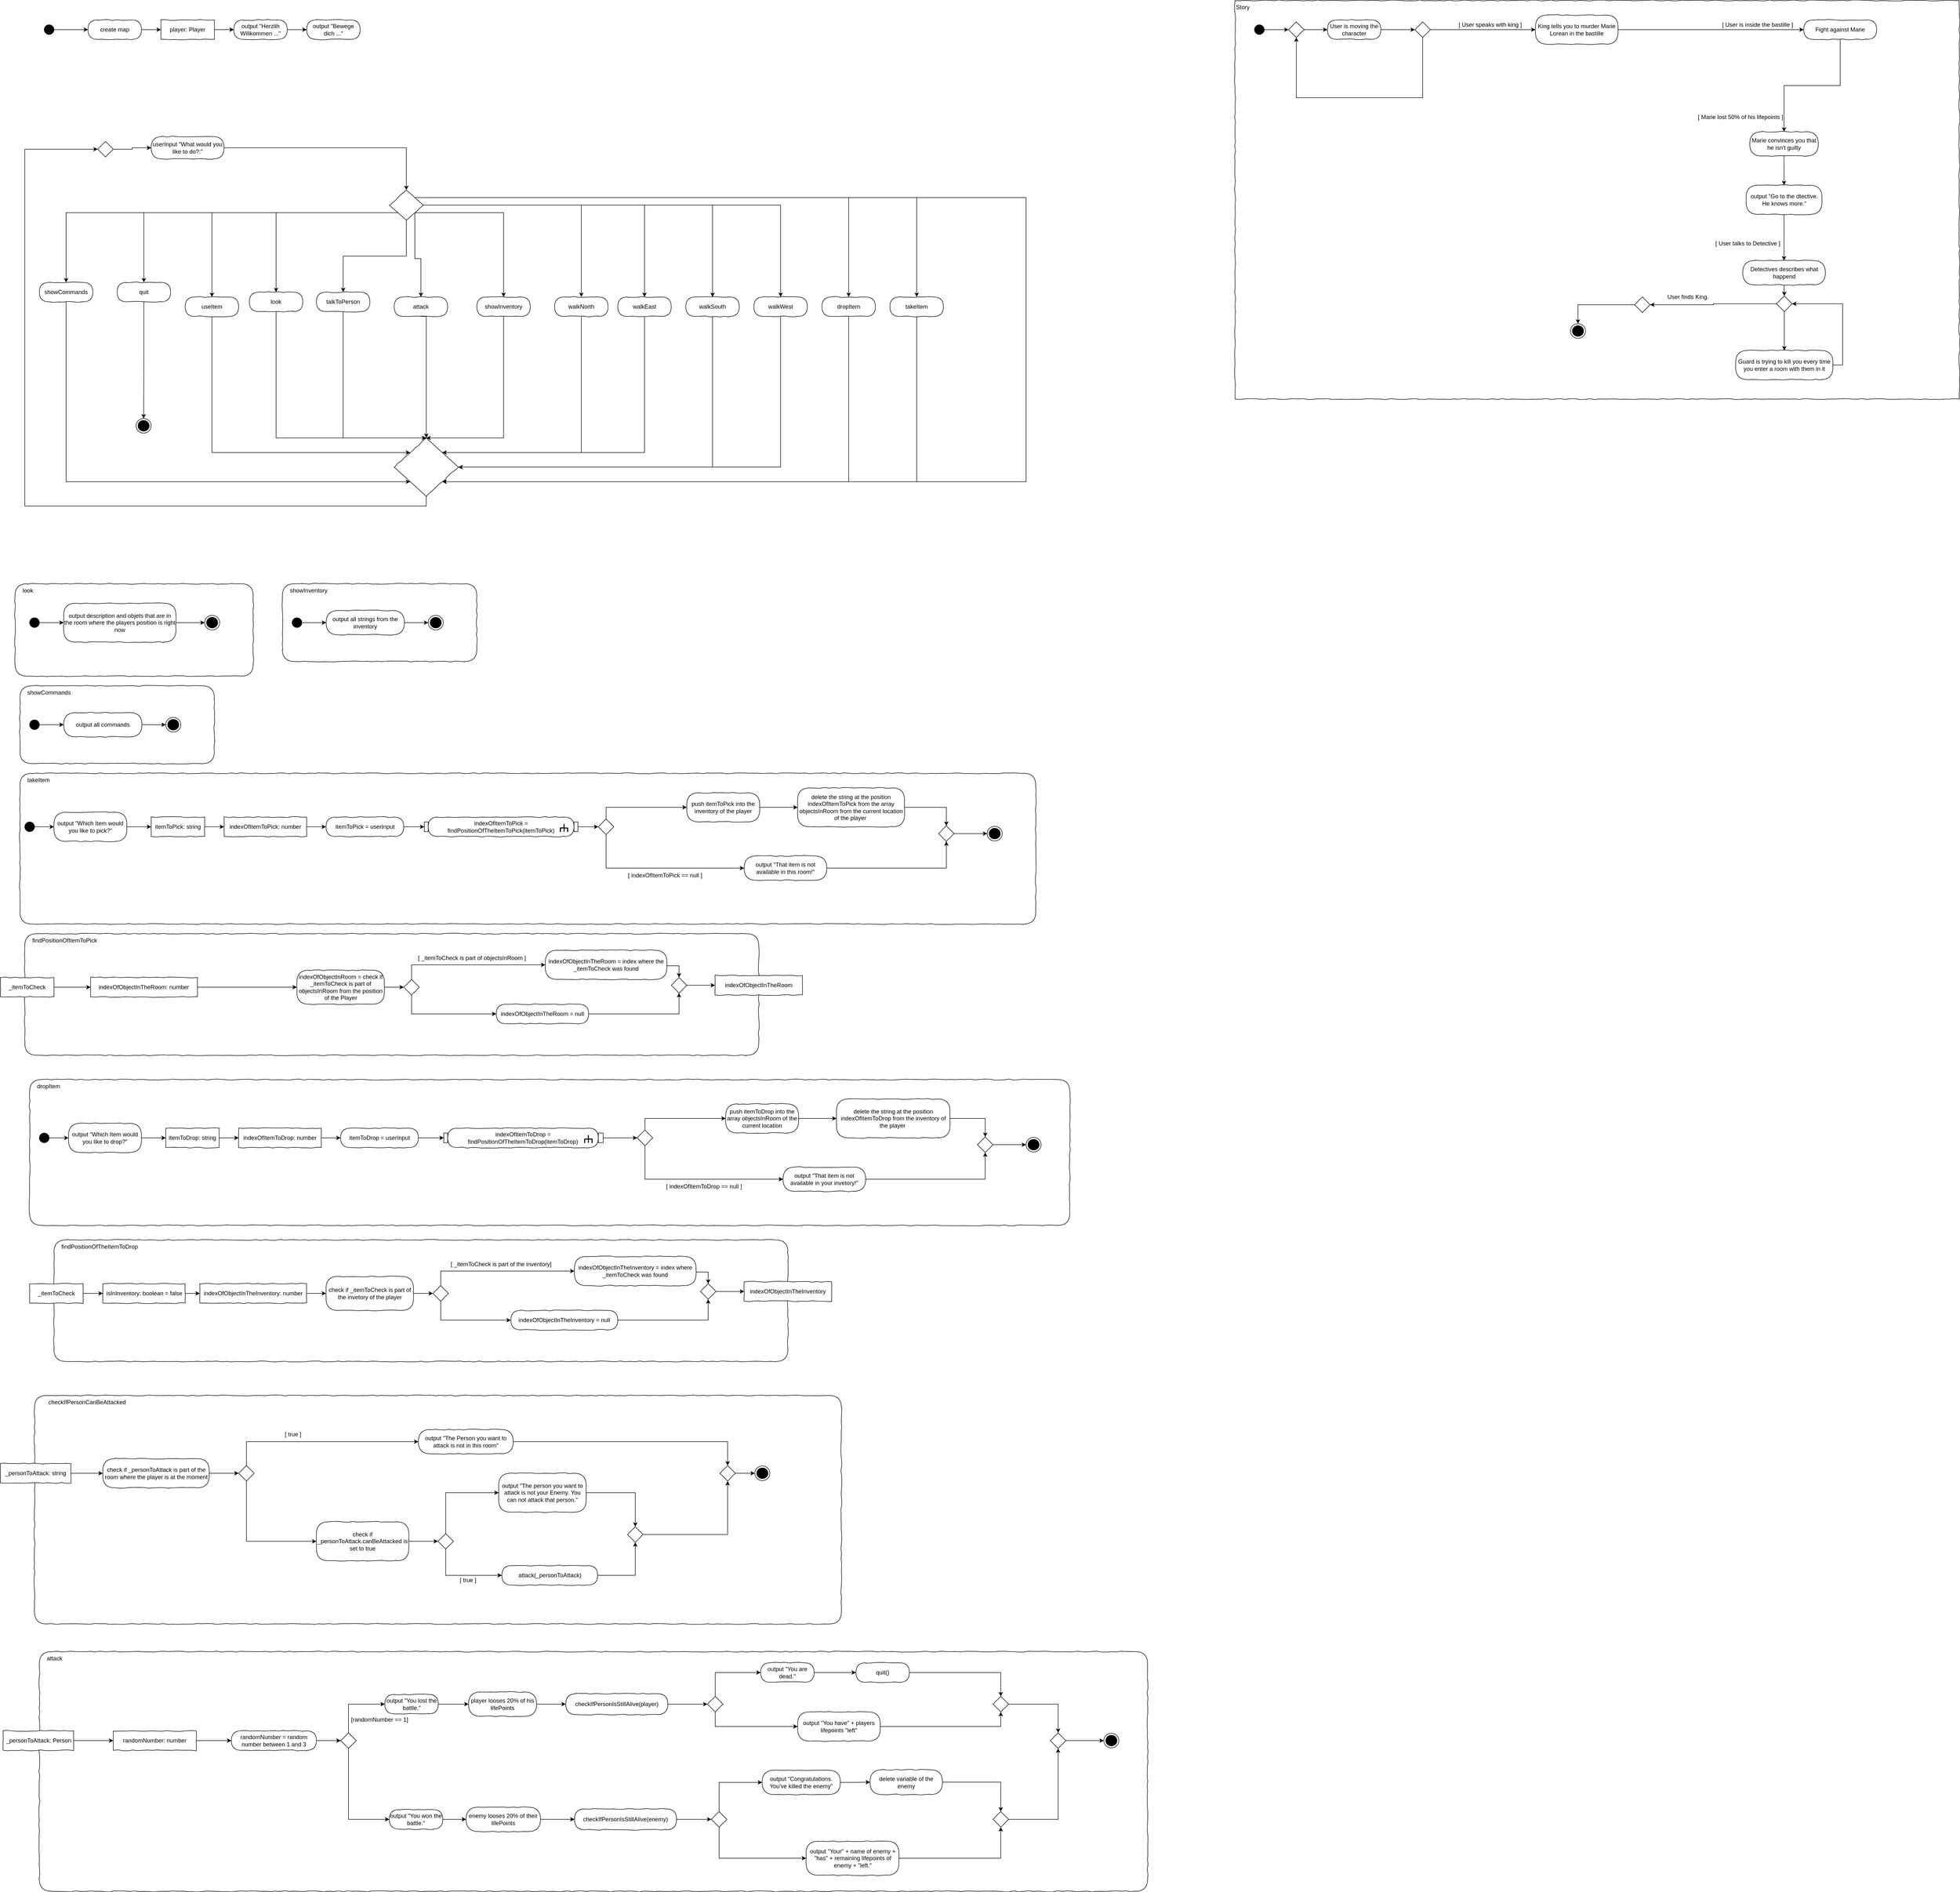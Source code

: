 <mxfile version="13.5.8" type="device"><diagram id="UZSOaT5maKyeEkzIJ_zM" name="Page-1"><mxGraphModel dx="3076" dy="745" grid="1" gridSize="10" guides="1" tooltips="1" connect="1" arrows="1" fold="1" page="1" pageScale="1" pageWidth="1654" pageHeight="1169" math="0" shadow="0"><root><mxCell id="0"/><mxCell id="1" parent="0"/><mxCell id="6bnr6FTDg4nZf70wm5Vz-7" style="edgeStyle=orthogonalEdgeStyle;rounded=0;orthogonalLoop=1;jettySize=auto;html=1;exitX=1;exitY=0.5;exitDx=0;exitDy=0;" parent="1" source="6bnr6FTDg4nZf70wm5Vz-1" target="6bnr6FTDg4nZf70wm5Vz-2" edge="1"><mxGeometry relative="1" as="geometry"/></mxCell><mxCell id="6bnr6FTDg4nZf70wm5Vz-1" value="" style="ellipse;whiteSpace=wrap;html=1;rounded=0;shadow=0;comic=0;labelBackgroundColor=none;strokeColor=#000000;strokeWidth=1;fillColor=#000000;fontFamily=Verdana;fontSize=12;fontColor=#000000;align=center;comic=1" parent="1" vertex="1"><mxGeometry x="70" y="70" width="20" height="20" as="geometry"/></mxCell><mxCell id="6bnr6FTDg4nZf70wm5Vz-8" style="edgeStyle=orthogonalEdgeStyle;rounded=0;orthogonalLoop=1;jettySize=auto;html=1;exitX=1;exitY=0.5;exitDx=0;exitDy=0;" parent="1" source="6bnr6FTDg4nZf70wm5Vz-2" target="6bnr6FTDg4nZf70wm5Vz-4" edge="1"><mxGeometry relative="1" as="geometry"/></mxCell><mxCell id="6bnr6FTDg4nZf70wm5Vz-2" value="create map" style="rounded=1;whiteSpace=wrap;html=1;absoluteArcSize=1;arcSize=50;strokeWidth=1;shadow=0;comic=1;" parent="1" vertex="1"><mxGeometry x="160" y="60" width="110" height="40" as="geometry"/></mxCell><mxCell id="6bnr6FTDg4nZf70wm5Vz-10" style="edgeStyle=orthogonalEdgeStyle;rounded=0;orthogonalLoop=1;jettySize=auto;html=1;exitX=1;exitY=0.5;exitDx=0;exitDy=0;" parent="1" source="6bnr6FTDg4nZf70wm5Vz-3" target="6bnr6FTDg4nZf70wm5Vz-6" edge="1"><mxGeometry relative="1" as="geometry"/></mxCell><mxCell id="6bnr6FTDg4nZf70wm5Vz-3" value="output &quot;Herzlih Willkommen ...&quot;" style="rounded=1;whiteSpace=wrap;html=1;absoluteArcSize=1;arcSize=50;strokeWidth=1;shadow=0;comic=1;" parent="1" vertex="1"><mxGeometry x="460" y="60" width="110" height="40" as="geometry"/></mxCell><mxCell id="6bnr6FTDg4nZf70wm5Vz-9" style="edgeStyle=orthogonalEdgeStyle;rounded=0;orthogonalLoop=1;jettySize=auto;html=1;exitX=1;exitY=0.5;exitDx=0;exitDy=0;entryX=0;entryY=0.5;entryDx=0;entryDy=0;" parent="1" source="6bnr6FTDg4nZf70wm5Vz-4" target="6bnr6FTDg4nZf70wm5Vz-3" edge="1"><mxGeometry relative="1" as="geometry"/></mxCell><mxCell id="6bnr6FTDg4nZf70wm5Vz-4" value="&lt;div style=&quot;text-align: left&quot;&gt;player: Player&lt;/div&gt;" style="rounded=0;whiteSpace=wrap;html=1;comic=1;" parent="1" vertex="1"><mxGeometry x="310" y="60" width="110" height="40" as="geometry"/></mxCell><mxCell id="6bnr6FTDg4nZf70wm5Vz-6" value="output &quot;Bewege dich ...&quot;" style="rounded=1;whiteSpace=wrap;html=1;absoluteArcSize=1;arcSize=50;strokeWidth=1;shadow=0;comic=1;" parent="1" vertex="1"><mxGeometry x="610" y="60" width="110" height="40" as="geometry"/></mxCell><mxCell id="6bnr6FTDg4nZf70wm5Vz-44" style="edgeStyle=orthogonalEdgeStyle;rounded=0;orthogonalLoop=1;jettySize=auto;html=1;exitX=1;exitY=0.5;exitDx=0;exitDy=0;" parent="1" source="6bnr6FTDg4nZf70wm5Vz-11" target="6bnr6FTDg4nZf70wm5Vz-12" edge="1"><mxGeometry relative="1" as="geometry"/></mxCell><mxCell id="6bnr6FTDg4nZf70wm5Vz-11" value="" style="rhombus;whiteSpace=wrap;html=1;rounded=0;shadow=0;glass=0;comic=1;strokeColor=#000000;align=left;" parent="1" vertex="1"><mxGeometry x="180" y="310" width="32" height="32" as="geometry"/></mxCell><mxCell id="6bnr6FTDg4nZf70wm5Vz-45" style="edgeStyle=orthogonalEdgeStyle;rounded=0;orthogonalLoop=1;jettySize=auto;html=1;exitX=1;exitY=0.5;exitDx=0;exitDy=0;" parent="1" source="6bnr6FTDg4nZf70wm5Vz-12" target="6bnr6FTDg4nZf70wm5Vz-14" edge="1"><mxGeometry relative="1" as="geometry"/></mxCell><mxCell id="6bnr6FTDg4nZf70wm5Vz-12" value="userInput &quot;What would you like to do?:&quot;" style="rounded=1;whiteSpace=wrap;html=1;absoluteArcSize=1;arcSize=50;strokeWidth=1;shadow=0;comic=1;" parent="1" vertex="1"><mxGeometry x="290" y="300" width="150" height="46" as="geometry"/></mxCell><mxCell id="6bnr6FTDg4nZf70wm5Vz-28" style="edgeStyle=orthogonalEdgeStyle;rounded=0;orthogonalLoop=1;jettySize=auto;html=1;exitX=0;exitY=1;exitDx=0;exitDy=0;" parent="1" source="6bnr6FTDg4nZf70wm5Vz-14" target="6bnr6FTDg4nZf70wm5Vz-15" edge="1"><mxGeometry relative="1" as="geometry"/></mxCell><mxCell id="6bnr6FTDg4nZf70wm5Vz-29" style="edgeStyle=orthogonalEdgeStyle;rounded=0;orthogonalLoop=1;jettySize=auto;html=1;exitX=0;exitY=1;exitDx=0;exitDy=0;" parent="1" source="6bnr6FTDg4nZf70wm5Vz-14" target="6bnr6FTDg4nZf70wm5Vz-18" edge="1"><mxGeometry relative="1" as="geometry"/></mxCell><mxCell id="6bnr6FTDg4nZf70wm5Vz-30" style="edgeStyle=orthogonalEdgeStyle;rounded=0;orthogonalLoop=1;jettySize=auto;html=1;exitX=0;exitY=1;exitDx=0;exitDy=0;" parent="1" source="6bnr6FTDg4nZf70wm5Vz-14" target="6bnr6FTDg4nZf70wm5Vz-17" edge="1"><mxGeometry relative="1" as="geometry"/></mxCell><mxCell id="6bnr6FTDg4nZf70wm5Vz-31" style="edgeStyle=orthogonalEdgeStyle;rounded=0;orthogonalLoop=1;jettySize=auto;html=1;exitX=0;exitY=1;exitDx=0;exitDy=0;entryX=0.5;entryY=0;entryDx=0;entryDy=0;" parent="1" source="6bnr6FTDg4nZf70wm5Vz-14" target="6bnr6FTDg4nZf70wm5Vz-16" edge="1"><mxGeometry relative="1" as="geometry"/></mxCell><mxCell id="6bnr6FTDg4nZf70wm5Vz-32" style="edgeStyle=orthogonalEdgeStyle;rounded=0;orthogonalLoop=1;jettySize=auto;html=1;exitX=0.5;exitY=1;exitDx=0;exitDy=0;entryX=0.5;entryY=0;entryDx=0;entryDy=0;" parent="1" source="6bnr6FTDg4nZf70wm5Vz-14" target="6bnr6FTDg4nZf70wm5Vz-27" edge="1"><mxGeometry relative="1" as="geometry"/></mxCell><mxCell id="6bnr6FTDg4nZf70wm5Vz-33" style="edgeStyle=orthogonalEdgeStyle;rounded=0;orthogonalLoop=1;jettySize=auto;html=1;exitX=1;exitY=1;exitDx=0;exitDy=0;entryX=0.5;entryY=0;entryDx=0;entryDy=0;" parent="1" source="6bnr6FTDg4nZf70wm5Vz-14" target="6bnr6FTDg4nZf70wm5Vz-22" edge="1"><mxGeometry relative="1" as="geometry"/></mxCell><mxCell id="6bnr6FTDg4nZf70wm5Vz-34" style="edgeStyle=orthogonalEdgeStyle;rounded=0;orthogonalLoop=1;jettySize=auto;html=1;exitX=1;exitY=1;exitDx=0;exitDy=0;entryX=0.5;entryY=0;entryDx=0;entryDy=0;" parent="1" source="6bnr6FTDg4nZf70wm5Vz-14" target="6bnr6FTDg4nZf70wm5Vz-21" edge="1"><mxGeometry relative="1" as="geometry"/></mxCell><mxCell id="6bnr6FTDg4nZf70wm5Vz-35" style="edgeStyle=orthogonalEdgeStyle;rounded=0;orthogonalLoop=1;jettySize=auto;html=1;exitX=1;exitY=0.5;exitDx=0;exitDy=0;" parent="1" source="6bnr6FTDg4nZf70wm5Vz-14" target="6bnr6FTDg4nZf70wm5Vz-24" edge="1"><mxGeometry relative="1" as="geometry"/></mxCell><mxCell id="6bnr6FTDg4nZf70wm5Vz-37" style="edgeStyle=orthogonalEdgeStyle;rounded=0;orthogonalLoop=1;jettySize=auto;html=1;exitX=1;exitY=0.5;exitDx=0;exitDy=0;entryX=0.5;entryY=0;entryDx=0;entryDy=0;" parent="1" source="6bnr6FTDg4nZf70wm5Vz-14" target="6bnr6FTDg4nZf70wm5Vz-25" edge="1"><mxGeometry relative="1" as="geometry"/></mxCell><mxCell id="6bnr6FTDg4nZf70wm5Vz-38" style="edgeStyle=orthogonalEdgeStyle;rounded=0;orthogonalLoop=1;jettySize=auto;html=1;exitX=1;exitY=0;exitDx=0;exitDy=0;entryX=0.5;entryY=0;entryDx=0;entryDy=0;" parent="1" source="6bnr6FTDg4nZf70wm5Vz-14" target="6bnr6FTDg4nZf70wm5Vz-20" edge="1"><mxGeometry relative="1" as="geometry"/></mxCell><mxCell id="6bnr6FTDg4nZf70wm5Vz-39" style="edgeStyle=orthogonalEdgeStyle;rounded=0;orthogonalLoop=1;jettySize=auto;html=1;exitX=1;exitY=0;exitDx=0;exitDy=0;" parent="1" source="6bnr6FTDg4nZf70wm5Vz-14" target="6bnr6FTDg4nZf70wm5Vz-19" edge="1"><mxGeometry relative="1" as="geometry"><Array as="points"><mxPoint x="1865" y="426"/></Array></mxGeometry></mxCell><mxCell id="6bnr6FTDg4nZf70wm5Vz-40" style="edgeStyle=orthogonalEdgeStyle;rounded=0;orthogonalLoop=1;jettySize=auto;html=1;exitX=1;exitY=0.5;exitDx=0;exitDy=0;" parent="1" source="6bnr6FTDg4nZf70wm5Vz-14" target="6bnr6FTDg4nZf70wm5Vz-26" edge="1"><mxGeometry relative="1" as="geometry"/></mxCell><mxCell id="6bnr6FTDg4nZf70wm5Vz-41" style="edgeStyle=orthogonalEdgeStyle;rounded=0;orthogonalLoop=1;jettySize=auto;html=1;exitX=1;exitY=0.5;exitDx=0;exitDy=0;entryX=0.5;entryY=0;entryDx=0;entryDy=0;" parent="1" source="6bnr6FTDg4nZf70wm5Vz-14" target="6bnr6FTDg4nZf70wm5Vz-23" edge="1"><mxGeometry relative="1" as="geometry"/></mxCell><mxCell id="6bnr6FTDg4nZf70wm5Vz-59" style="edgeStyle=orthogonalEdgeStyle;rounded=0;orthogonalLoop=1;jettySize=auto;html=1;exitX=1;exitY=0;exitDx=0;exitDy=0;entryX=1;entryY=1;entryDx=0;entryDy=0;" parent="1" source="6bnr6FTDg4nZf70wm5Vz-14" target="6bnr6FTDg4nZf70wm5Vz-42" edge="1"><mxGeometry relative="1" as="geometry"><Array as="points"><mxPoint x="2090" y="426"/><mxPoint x="2090" y="1010"/></Array></mxGeometry></mxCell><mxCell id="6bnr6FTDg4nZf70wm5Vz-14" value="" style="rhombus;whiteSpace=wrap;html=1;rounded=0;shadow=0;glass=0;comic=1;strokeColor=#000000;align=left;" parent="1" vertex="1"><mxGeometry x="780" y="410" width="70" height="62" as="geometry"/></mxCell><mxCell id="6bnr6FTDg4nZf70wm5Vz-46" style="edgeStyle=orthogonalEdgeStyle;rounded=0;orthogonalLoop=1;jettySize=auto;html=1;exitX=0.5;exitY=1;exitDx=0;exitDy=0;entryX=0;entryY=1;entryDx=0;entryDy=0;" parent="1" source="6bnr6FTDg4nZf70wm5Vz-15" target="6bnr6FTDg4nZf70wm5Vz-42" edge="1"><mxGeometry relative="1" as="geometry"><Array as="points"><mxPoint x="115" y="1010"/></Array></mxGeometry></mxCell><mxCell id="6bnr6FTDg4nZf70wm5Vz-15" value="showCommands" style="rounded=1;whiteSpace=wrap;html=1;absoluteArcSize=1;arcSize=50;strokeWidth=1;shadow=0;comic=1;" parent="1" vertex="1"><mxGeometry x="60" y="600" width="110" height="40" as="geometry"/></mxCell><mxCell id="6bnr6FTDg4nZf70wm5Vz-49" style="edgeStyle=orthogonalEdgeStyle;rounded=0;orthogonalLoop=1;jettySize=auto;html=1;exitX=0.5;exitY=1;exitDx=0;exitDy=0;" parent="1" source="6bnr6FTDg4nZf70wm5Vz-16" target="6bnr6FTDg4nZf70wm5Vz-42" edge="1"><mxGeometry relative="1" as="geometry"><Array as="points"><mxPoint x="547" y="920"/></Array></mxGeometry></mxCell><mxCell id="6bnr6FTDg4nZf70wm5Vz-16" value="look" style="rounded=1;whiteSpace=wrap;html=1;absoluteArcSize=1;arcSize=50;strokeWidth=1;shadow=0;comic=1;" parent="1" vertex="1"><mxGeometry x="492" y="620" width="110" height="40" as="geometry"/></mxCell><mxCell id="6bnr6FTDg4nZf70wm5Vz-48" style="edgeStyle=orthogonalEdgeStyle;rounded=0;orthogonalLoop=1;jettySize=auto;html=1;exitX=0.5;exitY=1;exitDx=0;exitDy=0;entryX=0;entryY=0;entryDx=0;entryDy=0;" parent="1" source="6bnr6FTDg4nZf70wm5Vz-17" target="6bnr6FTDg4nZf70wm5Vz-42" edge="1"><mxGeometry relative="1" as="geometry"><Array as="points"><mxPoint x="415" y="950"/></Array></mxGeometry></mxCell><mxCell id="6bnr6FTDg4nZf70wm5Vz-17" value="useItem" style="rounded=1;whiteSpace=wrap;html=1;absoluteArcSize=1;arcSize=50;strokeWidth=1;shadow=0;comic=1;" parent="1" vertex="1"><mxGeometry x="360" y="630" width="110" height="40" as="geometry"/></mxCell><mxCell id="6bnr6FTDg4nZf70wm5Vz-47" style="edgeStyle=orthogonalEdgeStyle;rounded=0;orthogonalLoop=1;jettySize=auto;html=1;exitX=0.5;exitY=1;exitDx=0;exitDy=0;entryX=0.5;entryY=0;entryDx=0;entryDy=0;" parent="1" source="6bnr6FTDg4nZf70wm5Vz-18" target="6bnr6FTDg4nZf70wm5Vz-60" edge="1"><mxGeometry relative="1" as="geometry"><mxPoint x="280" y="840" as="targetPoint"/></mxGeometry></mxCell><mxCell id="6bnr6FTDg4nZf70wm5Vz-18" value="quit" style="rounded=1;whiteSpace=wrap;html=1;absoluteArcSize=1;arcSize=50;strokeWidth=1;shadow=0;comic=1;" parent="1" vertex="1"><mxGeometry x="220" y="600" width="110" height="40" as="geometry"/></mxCell><mxCell id="6bnr6FTDg4nZf70wm5Vz-58" style="edgeStyle=orthogonalEdgeStyle;rounded=0;orthogonalLoop=1;jettySize=auto;html=1;exitX=0.5;exitY=1;exitDx=0;exitDy=0;entryX=1;entryY=1;entryDx=0;entryDy=0;" parent="1" source="6bnr6FTDg4nZf70wm5Vz-19" target="6bnr6FTDg4nZf70wm5Vz-42" edge="1"><mxGeometry relative="1" as="geometry"><Array as="points"><mxPoint x="1865" y="1010"/></Array></mxGeometry></mxCell><mxCell id="6bnr6FTDg4nZf70wm5Vz-19" value="takeItem" style="rounded=1;whiteSpace=wrap;html=1;absoluteArcSize=1;arcSize=50;strokeWidth=1;shadow=0;comic=1;" parent="1" vertex="1"><mxGeometry x="1810" y="630" width="110" height="40" as="geometry"/></mxCell><mxCell id="6bnr6FTDg4nZf70wm5Vz-57" style="edgeStyle=orthogonalEdgeStyle;rounded=0;orthogonalLoop=1;jettySize=auto;html=1;exitX=0.5;exitY=1;exitDx=0;exitDy=0;entryX=1;entryY=1;entryDx=0;entryDy=0;" parent="1" source="6bnr6FTDg4nZf70wm5Vz-20" target="6bnr6FTDg4nZf70wm5Vz-42" edge="1"><mxGeometry relative="1" as="geometry"><Array as="points"><mxPoint x="1725" y="1010"/></Array></mxGeometry></mxCell><mxCell id="6bnr6FTDg4nZf70wm5Vz-20" value="dropItem" style="rounded=1;whiteSpace=wrap;html=1;absoluteArcSize=1;arcSize=50;strokeWidth=1;shadow=0;comic=1;" parent="1" vertex="1"><mxGeometry x="1670" y="630" width="110" height="40" as="geometry"/></mxCell><mxCell id="6bnr6FTDg4nZf70wm5Vz-52" style="edgeStyle=orthogonalEdgeStyle;rounded=0;orthogonalLoop=1;jettySize=auto;html=1;exitX=0.5;exitY=1;exitDx=0;exitDy=0;entryX=0.5;entryY=0;entryDx=0;entryDy=0;" parent="1" source="6bnr6FTDg4nZf70wm5Vz-21" target="6bnr6FTDg4nZf70wm5Vz-42" edge="1"><mxGeometry relative="1" as="geometry"><Array as="points"><mxPoint x="1015" y="920"/></Array></mxGeometry></mxCell><mxCell id="6bnr6FTDg4nZf70wm5Vz-21" value="showInventory" style="rounded=1;whiteSpace=wrap;html=1;absoluteArcSize=1;arcSize=50;strokeWidth=1;shadow=0;comic=1;" parent="1" vertex="1"><mxGeometry x="960" y="630" width="110" height="40" as="geometry"/></mxCell><mxCell id="6bnr6FTDg4nZf70wm5Vz-51" style="edgeStyle=orthogonalEdgeStyle;rounded=0;orthogonalLoop=1;jettySize=auto;html=1;exitX=0.5;exitY=1;exitDx=0;exitDy=0;entryX=0.5;entryY=0;entryDx=0;entryDy=0;" parent="1" source="6bnr6FTDg4nZf70wm5Vz-22" target="6bnr6FTDg4nZf70wm5Vz-42" edge="1"><mxGeometry relative="1" as="geometry"><mxPoint x="740" y="800" as="targetPoint"/><Array as="points"><mxPoint x="856" y="670"/></Array></mxGeometry></mxCell><mxCell id="6bnr6FTDg4nZf70wm5Vz-22" value="attack" style="rounded=1;whiteSpace=wrap;html=1;absoluteArcSize=1;arcSize=50;strokeWidth=1;shadow=0;comic=1;" parent="1" vertex="1"><mxGeometry x="790" y="630" width="110" height="40" as="geometry"/></mxCell><mxCell id="6bnr6FTDg4nZf70wm5Vz-55" style="edgeStyle=orthogonalEdgeStyle;rounded=0;orthogonalLoop=1;jettySize=auto;html=1;exitX=0.5;exitY=1;exitDx=0;exitDy=0;entryX=1;entryY=0.5;entryDx=0;entryDy=0;" parent="1" source="6bnr6FTDg4nZf70wm5Vz-23" target="6bnr6FTDg4nZf70wm5Vz-42" edge="1"><mxGeometry relative="1" as="geometry"/></mxCell><mxCell id="6bnr6FTDg4nZf70wm5Vz-23" value="walkSouth" style="rounded=1;whiteSpace=wrap;html=1;absoluteArcSize=1;arcSize=50;strokeWidth=1;shadow=0;comic=1;" parent="1" vertex="1"><mxGeometry x="1390" y="630" width="110" height="40" as="geometry"/></mxCell><mxCell id="6bnr6FTDg4nZf70wm5Vz-53" style="edgeStyle=orthogonalEdgeStyle;rounded=0;orthogonalLoop=1;jettySize=auto;html=1;exitX=0.5;exitY=1;exitDx=0;exitDy=0;entryX=1;entryY=0;entryDx=0;entryDy=0;" parent="1" source="6bnr6FTDg4nZf70wm5Vz-24" target="6bnr6FTDg4nZf70wm5Vz-42" edge="1"><mxGeometry relative="1" as="geometry"><Array as="points"><mxPoint x="1175" y="950"/></Array></mxGeometry></mxCell><mxCell id="6bnr6FTDg4nZf70wm5Vz-24" value="walkNorth" style="rounded=1;whiteSpace=wrap;html=1;absoluteArcSize=1;arcSize=50;strokeWidth=1;shadow=0;comic=1;" parent="1" vertex="1"><mxGeometry x="1120" y="630" width="110" height="40" as="geometry"/></mxCell><mxCell id="6bnr6FTDg4nZf70wm5Vz-56" style="edgeStyle=orthogonalEdgeStyle;rounded=0;orthogonalLoop=1;jettySize=auto;html=1;exitX=0.5;exitY=1;exitDx=0;exitDy=0;entryX=1;entryY=0.5;entryDx=0;entryDy=0;" parent="1" source="6bnr6FTDg4nZf70wm5Vz-25" target="6bnr6FTDg4nZf70wm5Vz-42" edge="1"><mxGeometry relative="1" as="geometry"><mxPoint x="1600" y="950" as="targetPoint"/></mxGeometry></mxCell><mxCell id="6bnr6FTDg4nZf70wm5Vz-25" value="walkWest" style="rounded=1;whiteSpace=wrap;html=1;absoluteArcSize=1;arcSize=50;strokeWidth=1;shadow=0;comic=1;" parent="1" vertex="1"><mxGeometry x="1530" y="630" width="110" height="40" as="geometry"/></mxCell><mxCell id="6bnr6FTDg4nZf70wm5Vz-54" style="edgeStyle=orthogonalEdgeStyle;rounded=0;orthogonalLoop=1;jettySize=auto;html=1;exitX=0.5;exitY=1;exitDx=0;exitDy=0;entryX=1;entryY=0;entryDx=0;entryDy=0;" parent="1" source="6bnr6FTDg4nZf70wm5Vz-26" target="6bnr6FTDg4nZf70wm5Vz-42" edge="1"><mxGeometry relative="1" as="geometry"><mxPoint x="970" y="960" as="targetPoint"/><Array as="points"><mxPoint x="1305" y="950"/></Array></mxGeometry></mxCell><mxCell id="6bnr6FTDg4nZf70wm5Vz-26" value="walkEast" style="rounded=1;whiteSpace=wrap;html=1;absoluteArcSize=1;arcSize=50;strokeWidth=1;shadow=0;comic=1;" parent="1" vertex="1"><mxGeometry x="1250" y="630" width="110" height="40" as="geometry"/></mxCell><mxCell id="6bnr6FTDg4nZf70wm5Vz-50" style="edgeStyle=orthogonalEdgeStyle;rounded=0;orthogonalLoop=1;jettySize=auto;html=1;exitX=0.5;exitY=1;exitDx=0;exitDy=0;entryX=0.5;entryY=0;entryDx=0;entryDy=0;" parent="1" source="6bnr6FTDg4nZf70wm5Vz-27" target="6bnr6FTDg4nZf70wm5Vz-42" edge="1"><mxGeometry relative="1" as="geometry"><Array as="points"><mxPoint x="685" y="920"/></Array></mxGeometry></mxCell><mxCell id="6bnr6FTDg4nZf70wm5Vz-27" value="talkToPerson" style="rounded=1;whiteSpace=wrap;html=1;absoluteArcSize=1;arcSize=50;strokeWidth=1;shadow=0;comic=1;" parent="1" vertex="1"><mxGeometry x="630" y="620" width="110" height="40" as="geometry"/></mxCell><mxCell id="6bnr6FTDg4nZf70wm5Vz-43" style="edgeStyle=orthogonalEdgeStyle;rounded=0;orthogonalLoop=1;jettySize=auto;html=1;exitX=0.5;exitY=1;exitDx=0;exitDy=0;entryX=0;entryY=0.5;entryDx=0;entryDy=0;" parent="1" source="6bnr6FTDg4nZf70wm5Vz-42" target="6bnr6FTDg4nZf70wm5Vz-11" edge="1"><mxGeometry relative="1" as="geometry"><Array as="points"><mxPoint x="856" y="1060"/><mxPoint x="30" y="1060"/><mxPoint x="30" y="326"/></Array></mxGeometry></mxCell><mxCell id="6bnr6FTDg4nZf70wm5Vz-42" value="" style="rhombus;whiteSpace=wrap;html=1;rounded=0;shadow=0;glass=0;comic=1;strokeColor=#000000;align=left;" parent="1" vertex="1"><mxGeometry x="790" y="920" width="132" height="120" as="geometry"/></mxCell><mxCell id="6bnr6FTDg4nZf70wm5Vz-60" value="" style="ellipse;html=1;shape=endState;fillColor=#000000;strokeColor=#000000;comic=1" parent="1" vertex="1"><mxGeometry x="259" y="880" width="31" height="30" as="geometry"/></mxCell><mxCell id="YH8mVbVpIk7_tUhibD8P-1" value="&lt;div style=&quot;text-align: left&quot;&gt;&lt;span&gt;&amp;nbsp; &amp;nbsp; look&lt;/span&gt;&lt;/div&gt;" style="rounded=1;whiteSpace=wrap;html=1;shadow=0;glass=0;comic=1;strokeColor=#000000;labelPosition=center;verticalLabelPosition=middle;align=left;verticalAlign=top;absoluteArcSize=1;arcSize=50;" parent="1" vertex="1"><mxGeometry x="10" y="1220" width="490" height="190" as="geometry"/></mxCell><mxCell id="YH8mVbVpIk7_tUhibD8P-5" style="edgeStyle=orthogonalEdgeStyle;rounded=0;orthogonalLoop=1;jettySize=auto;html=1;exitX=1;exitY=0.5;exitDx=0;exitDy=0;" parent="1" source="YH8mVbVpIk7_tUhibD8P-2" target="YH8mVbVpIk7_tUhibD8P-3" edge="1"><mxGeometry relative="1" as="geometry"/></mxCell><mxCell id="YH8mVbVpIk7_tUhibD8P-2" value="" style="ellipse;whiteSpace=wrap;html=1;rounded=0;shadow=0;comic=0;labelBackgroundColor=none;strokeColor=#000000;strokeWidth=1;fillColor=#000000;fontFamily=Verdana;fontSize=12;fontColor=#000000;align=center;comic=1" parent="1" vertex="1"><mxGeometry x="40" y="1290" width="20" height="20" as="geometry"/></mxCell><mxCell id="YH8mVbVpIk7_tUhibD8P-6" style="edgeStyle=orthogonalEdgeStyle;rounded=0;orthogonalLoop=1;jettySize=auto;html=1;exitX=1;exitY=0.5;exitDx=0;exitDy=0;" parent="1" source="YH8mVbVpIk7_tUhibD8P-3" target="YH8mVbVpIk7_tUhibD8P-4" edge="1"><mxGeometry relative="1" as="geometry"/></mxCell><mxCell id="YH8mVbVpIk7_tUhibD8P-3" value="output description and objets that are in the room where the players position is right now" style="rounded=1;whiteSpace=wrap;html=1;absoluteArcSize=1;arcSize=50;strokeWidth=1;shadow=0;comic=1;" parent="1" vertex="1"><mxGeometry x="110" y="1260" width="231" height="80" as="geometry"/></mxCell><mxCell id="YH8mVbVpIk7_tUhibD8P-4" value="" style="ellipse;html=1;shape=endState;fillColor=#000000;strokeColor=#000000;comic=1" parent="1" vertex="1"><mxGeometry x="400" y="1285" width="31" height="30" as="geometry"/></mxCell><mxCell id="YH8mVbVpIk7_tUhibD8P-7" value="&lt;div style=&quot;text-align: left&quot;&gt;&lt;span&gt;&amp;nbsp; &amp;nbsp; showCommands&lt;/span&gt;&lt;/div&gt;" style="rounded=1;whiteSpace=wrap;html=1;shadow=0;glass=0;comic=1;strokeColor=#000000;labelPosition=center;verticalLabelPosition=middle;align=left;verticalAlign=top;absoluteArcSize=1;arcSize=50;" parent="1" vertex="1"><mxGeometry x="20" y="1430" width="400" height="160" as="geometry"/></mxCell><mxCell id="YH8mVbVpIk7_tUhibD8P-8" style="edgeStyle=orthogonalEdgeStyle;rounded=0;orthogonalLoop=1;jettySize=auto;html=1;exitX=1;exitY=0.5;exitDx=0;exitDy=0;" parent="1" source="YH8mVbVpIk7_tUhibD8P-9" target="YH8mVbVpIk7_tUhibD8P-11" edge="1"><mxGeometry relative="1" as="geometry"/></mxCell><mxCell id="YH8mVbVpIk7_tUhibD8P-9" value="" style="ellipse;whiteSpace=wrap;html=1;rounded=0;shadow=0;comic=0;labelBackgroundColor=none;strokeColor=#000000;strokeWidth=1;fillColor=#000000;fontFamily=Verdana;fontSize=12;fontColor=#000000;align=center;comic=1" parent="1" vertex="1"><mxGeometry x="40" y="1500" width="20" height="20" as="geometry"/></mxCell><mxCell id="YH8mVbVpIk7_tUhibD8P-10" style="edgeStyle=orthogonalEdgeStyle;rounded=0;orthogonalLoop=1;jettySize=auto;html=1;exitX=1;exitY=0.5;exitDx=0;exitDy=0;" parent="1" source="YH8mVbVpIk7_tUhibD8P-11" target="YH8mVbVpIk7_tUhibD8P-12" edge="1"><mxGeometry relative="1" as="geometry"/></mxCell><mxCell id="YH8mVbVpIk7_tUhibD8P-11" value="output all commands" style="rounded=1;whiteSpace=wrap;html=1;absoluteArcSize=1;arcSize=50;strokeWidth=1;shadow=0;comic=1;" parent="1" vertex="1"><mxGeometry x="110" y="1485" width="161" height="50" as="geometry"/></mxCell><mxCell id="YH8mVbVpIk7_tUhibD8P-12" value="" style="ellipse;html=1;shape=endState;fillColor=#000000;strokeColor=#000000;comic=1" parent="1" vertex="1"><mxGeometry x="320" y="1495" width="31" height="30" as="geometry"/></mxCell><mxCell id="YH8mVbVpIk7_tUhibD8P-13" value="&lt;div style=&quot;text-align: left&quot;&gt;&lt;span&gt;&amp;nbsp; &amp;nbsp; takeItem&lt;/span&gt;&lt;/div&gt;" style="rounded=1;whiteSpace=wrap;html=1;shadow=0;glass=0;comic=1;strokeColor=#000000;labelPosition=center;verticalLabelPosition=middle;align=left;verticalAlign=top;absoluteArcSize=1;arcSize=50;" parent="1" vertex="1"><mxGeometry x="20" y="1610" width="2090" height="310" as="geometry"/></mxCell><mxCell id="YH8mVbVpIk7_tUhibD8P-62" style="edgeStyle=orthogonalEdgeStyle;rounded=0;orthogonalLoop=1;jettySize=auto;html=1;exitX=1;exitY=0.5;exitDx=0;exitDy=0;entryX=0;entryY=0.5;entryDx=0;entryDy=0;" parent="1" source="YH8mVbVpIk7_tUhibD8P-14" target="YH8mVbVpIk7_tUhibD8P-16" edge="1"><mxGeometry relative="1" as="geometry"/></mxCell><mxCell id="YH8mVbVpIk7_tUhibD8P-14" value="output &quot;Which Item would you like to pick?&quot;" style="rounded=1;whiteSpace=wrap;html=1;absoluteArcSize=1;arcSize=50;strokeWidth=1;shadow=0;comic=1;" parent="1" vertex="1"><mxGeometry x="90" y="1690" width="150" height="60" as="geometry"/></mxCell><mxCell id="YH8mVbVpIk7_tUhibD8P-63" style="edgeStyle=orthogonalEdgeStyle;rounded=0;orthogonalLoop=1;jettySize=auto;html=1;exitX=1;exitY=0.5;exitDx=0;exitDy=0;" parent="1" source="YH8mVbVpIk7_tUhibD8P-15" target="YH8mVbVpIk7_tUhibD8P-14" edge="1"><mxGeometry relative="1" as="geometry"/></mxCell><mxCell id="YH8mVbVpIk7_tUhibD8P-15" value="" style="ellipse;whiteSpace=wrap;html=1;rounded=0;shadow=0;comic=0;labelBackgroundColor=none;strokeColor=#000000;strokeWidth=1;fillColor=#000000;fontFamily=Verdana;fontSize=12;fontColor=#000000;align=center;comic=1" parent="1" vertex="1"><mxGeometry x="30" y="1710" width="20" height="20" as="geometry"/></mxCell><mxCell id="YH8mVbVpIk7_tUhibD8P-64" style="edgeStyle=orthogonalEdgeStyle;rounded=0;orthogonalLoop=1;jettySize=auto;html=1;exitX=1;exitY=0.5;exitDx=0;exitDy=0;" parent="1" source="YH8mVbVpIk7_tUhibD8P-16" target="YH8mVbVpIk7_tUhibD8P-17" edge="1"><mxGeometry relative="1" as="geometry"/></mxCell><mxCell id="YH8mVbVpIk7_tUhibD8P-16" value="&lt;div style=&quot;text-align: left&quot;&gt;itemToPick: string&lt;/div&gt;" style="rounded=0;whiteSpace=wrap;html=1;comic=1;" parent="1" vertex="1"><mxGeometry x="290" y="1700" width="110" height="40" as="geometry"/></mxCell><mxCell id="YH8mVbVpIk7_tUhibD8P-61" style="edgeStyle=orthogonalEdgeStyle;rounded=0;orthogonalLoop=1;jettySize=auto;html=1;exitX=1;exitY=0.5;exitDx=0;exitDy=0;" parent="1" source="YH8mVbVpIk7_tUhibD8P-17" target="YH8mVbVpIk7_tUhibD8P-18" edge="1"><mxGeometry relative="1" as="geometry"/></mxCell><mxCell id="YH8mVbVpIk7_tUhibD8P-17" value="&lt;div style=&quot;text-align: left&quot;&gt;indexOfItemToPick: number&lt;/div&gt;" style="rounded=0;whiteSpace=wrap;html=1;comic=1;" parent="1" vertex="1"><mxGeometry x="440" y="1700" width="170" height="40" as="geometry"/></mxCell><mxCell id="YH8mVbVpIk7_tUhibD8P-60" style="edgeStyle=orthogonalEdgeStyle;rounded=0;orthogonalLoop=1;jettySize=auto;html=1;exitX=1;exitY=0.5;exitDx=0;exitDy=0;entryX=0;entryY=0.5;entryDx=0;entryDy=0;" parent="1" source="YH8mVbVpIk7_tUhibD8P-18" target="YH8mVbVpIk7_tUhibD8P-93" edge="1"><mxGeometry relative="1" as="geometry"/></mxCell><mxCell id="YH8mVbVpIk7_tUhibD8P-18" value="itemToPick = userInput" style="rounded=1;whiteSpace=wrap;html=1;absoluteArcSize=1;arcSize=50;strokeWidth=1;shadow=0;comic=1;" parent="1" vertex="1"><mxGeometry x="649.75" y="1700" width="160" height="40" as="geometry"/></mxCell><mxCell id="YH8mVbVpIk7_tUhibD8P-59" style="edgeStyle=orthogonalEdgeStyle;rounded=0;orthogonalLoop=1;jettySize=auto;html=1;exitX=1;exitY=0.5;exitDx=0;exitDy=0;entryX=0;entryY=0.5;entryDx=0;entryDy=0;" parent="1" source="YH8mVbVpIk7_tUhibD8P-94" target="YH8mVbVpIk7_tUhibD8P-39" edge="1"><mxGeometry relative="1" as="geometry"/></mxCell><mxCell id="YH8mVbVpIk7_tUhibD8P-19" value="indexOfItemToPick = findPositionOfTheItemToPick(itemToPick)" style="rounded=1;whiteSpace=wrap;html=1;absoluteArcSize=1;arcSize=50;strokeWidth=1;shadow=0;comic=1;" parent="1" vertex="1"><mxGeometry x="860" y="1700" width="300" height="40" as="geometry"/></mxCell><mxCell id="YH8mVbVpIk7_tUhibD8P-20" value="&lt;div style=&quot;text-align: left&quot;&gt;&lt;span&gt;&amp;nbsp; &amp;nbsp; findPositionOfItemToPick&lt;/span&gt;&lt;/div&gt;" style="rounded=1;whiteSpace=wrap;html=1;shadow=0;glass=0;comic=1;strokeColor=#000000;labelPosition=center;verticalLabelPosition=middle;align=left;verticalAlign=top;absoluteArcSize=1;arcSize=50;" parent="1" vertex="1"><mxGeometry x="30" y="1940" width="1510" height="250" as="geometry"/></mxCell><mxCell id="YH8mVbVpIk7_tUhibD8P-41" style="edgeStyle=orthogonalEdgeStyle;rounded=0;orthogonalLoop=1;jettySize=auto;html=1;exitX=1;exitY=0.5;exitDx=0;exitDy=0;" parent="1" source="YH8mVbVpIk7_tUhibD8P-24" target="YH8mVbVpIk7_tUhibD8P-40" edge="1"><mxGeometry relative="1" as="geometry"><mxPoint x="290" y="2050" as="sourcePoint"/></mxGeometry></mxCell><mxCell id="YH8mVbVpIk7_tUhibD8P-35" style="edgeStyle=orthogonalEdgeStyle;rounded=0;orthogonalLoop=1;jettySize=auto;html=1;exitX=1;exitY=0.5;exitDx=0;exitDy=0;entryX=0;entryY=0.5;entryDx=0;entryDy=0;" parent="1" source="YH8mVbVpIk7_tUhibD8P-23" target="YH8mVbVpIk7_tUhibD8P-26" edge="1"><mxGeometry relative="1" as="geometry"/></mxCell><mxCell id="YH8mVbVpIk7_tUhibD8P-23" value="indexOfObjectInRoom = check if _itemToCheck is part of objectsInRoom from the position of the Player" style="rounded=1;whiteSpace=wrap;html=1;absoluteArcSize=1;arcSize=50;strokeWidth=1;shadow=0;comic=1;" parent="1" vertex="1"><mxGeometry x="589.75" y="2015" width="180" height="70" as="geometry"/></mxCell><mxCell id="YH8mVbVpIk7_tUhibD8P-24" value="&lt;div style=&quot;text-align: left&quot;&gt;_itemToCheck&lt;/div&gt;" style="rounded=0;whiteSpace=wrap;html=1;comic=1;" parent="1" vertex="1"><mxGeometry x="-20" y="2030" width="110" height="40" as="geometry"/></mxCell><mxCell id="YH8mVbVpIk7_tUhibD8P-30" style="edgeStyle=orthogonalEdgeStyle;rounded=0;orthogonalLoop=1;jettySize=auto;html=1;exitX=0.5;exitY=0;exitDx=0;exitDy=0;" parent="1" source="YH8mVbVpIk7_tUhibD8P-26" target="YH8mVbVpIk7_tUhibD8P-44" edge="1"><mxGeometry relative="1" as="geometry"><mxPoint x="1086.75" y="2010" as="targetPoint"/></mxGeometry></mxCell><mxCell id="YH8mVbVpIk7_tUhibD8P-32" style="edgeStyle=orthogonalEdgeStyle;rounded=0;orthogonalLoop=1;jettySize=auto;html=1;exitX=0.5;exitY=1;exitDx=0;exitDy=0;entryX=0;entryY=0.5;entryDx=0;entryDy=0;" parent="1" source="YH8mVbVpIk7_tUhibD8P-26" target="YH8mVbVpIk7_tUhibD8P-43" edge="1"><mxGeometry relative="1" as="geometry"/></mxCell><mxCell id="YH8mVbVpIk7_tUhibD8P-26" value="" style="rhombus;whiteSpace=wrap;html=1;rounded=0;shadow=0;glass=0;comic=1;strokeColor=#000000;align=left;" parent="1" vertex="1"><mxGeometry x="809.75" y="2034" width="32" height="32" as="geometry"/></mxCell><mxCell id="YH8mVbVpIk7_tUhibD8P-31" style="edgeStyle=orthogonalEdgeStyle;rounded=0;orthogonalLoop=1;jettySize=auto;html=1;exitX=1;exitY=0.5;exitDx=0;exitDy=0;entryX=0.5;entryY=0;entryDx=0;entryDy=0;" parent="1" source="YH8mVbVpIk7_tUhibD8P-44" target="YH8mVbVpIk7_tUhibD8P-29" edge="1"><mxGeometry relative="1" as="geometry"><mxPoint x="1367" y="2006" as="sourcePoint"/><Array as="points"><mxPoint x="1351" y="2006"/><mxPoint x="1376" y="2006"/></Array></mxGeometry></mxCell><mxCell id="YH8mVbVpIk7_tUhibD8P-37" style="edgeStyle=orthogonalEdgeStyle;rounded=0;orthogonalLoop=1;jettySize=auto;html=1;exitX=1;exitY=0.5;exitDx=0;exitDy=0;entryX=0;entryY=0.5;entryDx=0;entryDy=0;" parent="1" source="YH8mVbVpIk7_tUhibD8P-29" target="YH8mVbVpIk7_tUhibD8P-36" edge="1"><mxGeometry relative="1" as="geometry"/></mxCell><mxCell id="YH8mVbVpIk7_tUhibD8P-29" value="" style="rhombus;whiteSpace=wrap;html=1;rounded=0;shadow=0;glass=0;comic=1;strokeColor=#000000;align=left;" parent="1" vertex="1"><mxGeometry x="1360" y="2030" width="32" height="32" as="geometry"/></mxCell><mxCell id="YH8mVbVpIk7_tUhibD8P-36" value="&lt;div style=&quot;text-align: left&quot;&gt;indexOfObjectInTheRoom&lt;/div&gt;" style="rounded=0;whiteSpace=wrap;html=1;comic=1;" parent="1" vertex="1"><mxGeometry x="1450" y="2026" width="180" height="40" as="geometry"/></mxCell><mxCell id="YH8mVbVpIk7_tUhibD8P-38" value="[ _itemToCheck is part of objectsInRoom ]" style="text;html=1;strokeColor=none;fillColor=none;align=center;verticalAlign=middle;whiteSpace=wrap;rounded=0;" parent="1" vertex="1"><mxGeometry x="830" y="1980" width="240" height="20" as="geometry"/></mxCell><mxCell id="YH8mVbVpIk7_tUhibD8P-48" style="edgeStyle=orthogonalEdgeStyle;rounded=0;orthogonalLoop=1;jettySize=auto;html=1;exitX=0.5;exitY=0;exitDx=0;exitDy=0;" parent="1" source="YH8mVbVpIk7_tUhibD8P-39" target="YH8mVbVpIk7_tUhibD8P-46" edge="1"><mxGeometry relative="1" as="geometry"/></mxCell><mxCell id="YH8mVbVpIk7_tUhibD8P-51" style="edgeStyle=orthogonalEdgeStyle;rounded=0;orthogonalLoop=1;jettySize=auto;html=1;exitX=0.5;exitY=1;exitDx=0;exitDy=0;entryX=0;entryY=0.5;entryDx=0;entryDy=0;" parent="1" source="YH8mVbVpIk7_tUhibD8P-39" target="YH8mVbVpIk7_tUhibD8P-50" edge="1"><mxGeometry relative="1" as="geometry"/></mxCell><mxCell id="YH8mVbVpIk7_tUhibD8P-39" value="" style="rhombus;whiteSpace=wrap;html=1;rounded=0;shadow=0;glass=0;comic=1;strokeColor=#000000;align=left;" parent="1" vertex="1"><mxGeometry x="1210" y="1704" width="32" height="32" as="geometry"/></mxCell><mxCell id="YH8mVbVpIk7_tUhibD8P-42" style="edgeStyle=orthogonalEdgeStyle;rounded=0;orthogonalLoop=1;jettySize=auto;html=1;exitX=1;exitY=0.5;exitDx=0;exitDy=0;" parent="1" source="YH8mVbVpIk7_tUhibD8P-40" target="YH8mVbVpIk7_tUhibD8P-23" edge="1"><mxGeometry relative="1" as="geometry"/></mxCell><mxCell id="YH8mVbVpIk7_tUhibD8P-40" value="&lt;div style=&quot;text-align: left&quot;&gt;indexOfObjectInTheRoom: number&lt;/div&gt;" style="rounded=0;whiteSpace=wrap;html=1;comic=1;" parent="1" vertex="1"><mxGeometry x="165.38" y="2030" width="219.75" height="40" as="geometry"/></mxCell><mxCell id="YH8mVbVpIk7_tUhibD8P-45" style="edgeStyle=orthogonalEdgeStyle;rounded=0;orthogonalLoop=1;jettySize=auto;html=1;exitX=1;exitY=0.5;exitDx=0;exitDy=0;entryX=0.5;entryY=1;entryDx=0;entryDy=0;" parent="1" source="YH8mVbVpIk7_tUhibD8P-43" target="YH8mVbVpIk7_tUhibD8P-29" edge="1"><mxGeometry relative="1" as="geometry"><mxPoint x="1400" y="2080" as="targetPoint"/></mxGeometry></mxCell><mxCell id="YH8mVbVpIk7_tUhibD8P-43" value="indexOfObjectInTheRoom = null" style="rounded=1;whiteSpace=wrap;html=1;absoluteArcSize=1;arcSize=50;strokeWidth=1;shadow=0;comic=1;" parent="1" vertex="1"><mxGeometry x="1000" y="2085" width="190" height="40" as="geometry"/></mxCell><mxCell id="YH8mVbVpIk7_tUhibD8P-44" value="indexOfObjectInTheRoom = index where the _itemToCheck was found" style="rounded=1;whiteSpace=wrap;html=1;absoluteArcSize=1;arcSize=50;strokeWidth=1;shadow=0;comic=1;" parent="1" vertex="1"><mxGeometry x="1100.88" y="1974" width="250.25" height="60" as="geometry"/></mxCell><mxCell id="YH8mVbVpIk7_tUhibD8P-49" style="edgeStyle=orthogonalEdgeStyle;rounded=0;orthogonalLoop=1;jettySize=auto;html=1;exitX=1;exitY=0.5;exitDx=0;exitDy=0;" parent="1" source="YH8mVbVpIk7_tUhibD8P-46" target="YH8mVbVpIk7_tUhibD8P-47" edge="1"><mxGeometry relative="1" as="geometry"/></mxCell><mxCell id="YH8mVbVpIk7_tUhibD8P-46" value="push itemToPick into the inventory of the player" style="rounded=1;whiteSpace=wrap;html=1;absoluteArcSize=1;arcSize=50;strokeWidth=1;shadow=0;comic=1;" parent="1" vertex="1"><mxGeometry x="1392" y="1650" width="150" height="60" as="geometry"/></mxCell><mxCell id="YH8mVbVpIk7_tUhibD8P-55" style="edgeStyle=orthogonalEdgeStyle;rounded=0;orthogonalLoop=1;jettySize=auto;html=1;exitX=1;exitY=0.5;exitDx=0;exitDy=0;entryX=0.5;entryY=0;entryDx=0;entryDy=0;" parent="1" source="YH8mVbVpIk7_tUhibD8P-47" target="YH8mVbVpIk7_tUhibD8P-53" edge="1"><mxGeometry relative="1" as="geometry"/></mxCell><mxCell id="YH8mVbVpIk7_tUhibD8P-47" value="delete the string at the position indexOfItemToPick from the array objectsInRoom from the current location of the player&amp;nbsp;" style="rounded=1;whiteSpace=wrap;html=1;absoluteArcSize=1;arcSize=50;strokeWidth=1;shadow=0;comic=1;" parent="1" vertex="1"><mxGeometry x="1620" y="1640" width="220" height="80" as="geometry"/></mxCell><mxCell id="YH8mVbVpIk7_tUhibD8P-54" style="edgeStyle=orthogonalEdgeStyle;rounded=0;orthogonalLoop=1;jettySize=auto;html=1;exitX=1;exitY=0.5;exitDx=0;exitDy=0;entryX=0.5;entryY=1;entryDx=0;entryDy=0;" parent="1" source="YH8mVbVpIk7_tUhibD8P-50" target="YH8mVbVpIk7_tUhibD8P-53" edge="1"><mxGeometry relative="1" as="geometry"/></mxCell><mxCell id="YH8mVbVpIk7_tUhibD8P-50" value="output &quot;That item is not available in this room!&quot;" style="rounded=1;whiteSpace=wrap;html=1;absoluteArcSize=1;arcSize=50;strokeWidth=1;shadow=0;comic=1;" parent="1" vertex="1"><mxGeometry x="1510" y="1780" width="170" height="50" as="geometry"/></mxCell><mxCell id="YH8mVbVpIk7_tUhibD8P-52" value="[ indexOfItemToPick == null ]" style="text;html=1;strokeColor=none;fillColor=none;align=center;verticalAlign=middle;whiteSpace=wrap;rounded=0;" parent="1" vertex="1"><mxGeometry x="1260" y="1810" width="175" height="20" as="geometry"/></mxCell><mxCell id="YH8mVbVpIk7_tUhibD8P-58" style="edgeStyle=orthogonalEdgeStyle;rounded=0;orthogonalLoop=1;jettySize=auto;html=1;exitX=1;exitY=0.5;exitDx=0;exitDy=0;" parent="1" source="YH8mVbVpIk7_tUhibD8P-53" target="YH8mVbVpIk7_tUhibD8P-57" edge="1"><mxGeometry relative="1" as="geometry"/></mxCell><mxCell id="YH8mVbVpIk7_tUhibD8P-53" value="" style="rhombus;whiteSpace=wrap;html=1;rounded=0;shadow=0;glass=0;comic=1;strokeColor=#000000;align=left;" parent="1" vertex="1"><mxGeometry x="1910" y="1718" width="32" height="32" as="geometry"/></mxCell><mxCell id="YH8mVbVpIk7_tUhibD8P-57" value="" style="ellipse;html=1;shape=endState;fillColor=#000000;strokeColor=#000000;comic=1" parent="1" vertex="1"><mxGeometry x="2010" y="1719" width="31" height="30" as="geometry"/></mxCell><mxCell id="YH8mVbVpIk7_tUhibD8P-65" value="&lt;div style=&quot;text-align: left&quot;&gt;&lt;span&gt;&amp;nbsp; &amp;nbsp; dropItem&lt;/span&gt;&lt;/div&gt;" style="rounded=1;whiteSpace=wrap;html=1;shadow=0;glass=0;comic=1;strokeColor=#000000;labelPosition=center;verticalLabelPosition=middle;align=left;verticalAlign=top;absoluteArcSize=1;arcSize=50;" parent="1" vertex="1"><mxGeometry x="40" y="2240" width="2140" height="300" as="geometry"/></mxCell><mxCell id="YH8mVbVpIk7_tUhibD8P-66" style="edgeStyle=orthogonalEdgeStyle;rounded=0;orthogonalLoop=1;jettySize=auto;html=1;exitX=1;exitY=0.5;exitDx=0;exitDy=0;entryX=0;entryY=0.5;entryDx=0;entryDy=0;" parent="1" source="YH8mVbVpIk7_tUhibD8P-67" target="YH8mVbVpIk7_tUhibD8P-71" edge="1"><mxGeometry relative="1" as="geometry"/></mxCell><mxCell id="YH8mVbVpIk7_tUhibD8P-67" value="output &quot;Which Item would you like to drop?&quot;" style="rounded=1;whiteSpace=wrap;html=1;absoluteArcSize=1;arcSize=50;strokeWidth=1;shadow=0;comic=1;" parent="1" vertex="1"><mxGeometry x="120" y="2330" width="150" height="60" as="geometry"/></mxCell><mxCell id="YH8mVbVpIk7_tUhibD8P-68" style="edgeStyle=orthogonalEdgeStyle;rounded=0;orthogonalLoop=1;jettySize=auto;html=1;exitX=1;exitY=0.5;exitDx=0;exitDy=0;" parent="1" source="YH8mVbVpIk7_tUhibD8P-69" target="YH8mVbVpIk7_tUhibD8P-67" edge="1"><mxGeometry relative="1" as="geometry"/></mxCell><mxCell id="YH8mVbVpIk7_tUhibD8P-69" value="" style="ellipse;whiteSpace=wrap;html=1;rounded=0;shadow=0;comic=0;labelBackgroundColor=none;strokeColor=#000000;strokeWidth=1;fillColor=#000000;fontFamily=Verdana;fontSize=12;fontColor=#000000;align=center;comic=1" parent="1" vertex="1"><mxGeometry x="60" y="2350" width="20" height="20" as="geometry"/></mxCell><mxCell id="YH8mVbVpIk7_tUhibD8P-70" style="edgeStyle=orthogonalEdgeStyle;rounded=0;orthogonalLoop=1;jettySize=auto;html=1;exitX=1;exitY=0.5;exitDx=0;exitDy=0;" parent="1" source="YH8mVbVpIk7_tUhibD8P-71" target="YH8mVbVpIk7_tUhibD8P-73" edge="1"><mxGeometry relative="1" as="geometry"/></mxCell><mxCell id="YH8mVbVpIk7_tUhibD8P-71" value="&lt;div style=&quot;text-align: left&quot;&gt;itemToDrop: string&lt;/div&gt;" style="rounded=0;whiteSpace=wrap;html=1;comic=1;" parent="1" vertex="1"><mxGeometry x="320" y="2340" width="110" height="40" as="geometry"/></mxCell><mxCell id="YH8mVbVpIk7_tUhibD8P-72" style="edgeStyle=orthogonalEdgeStyle;rounded=0;orthogonalLoop=1;jettySize=auto;html=1;exitX=1;exitY=0.5;exitDx=0;exitDy=0;" parent="1" source="YH8mVbVpIk7_tUhibD8P-73" target="YH8mVbVpIk7_tUhibD8P-74" edge="1"><mxGeometry relative="1" as="geometry"/></mxCell><mxCell id="YH8mVbVpIk7_tUhibD8P-73" value="&lt;div style=&quot;text-align: left&quot;&gt;indexOfItemToDrop: number&lt;/div&gt;" style="rounded=0;whiteSpace=wrap;html=1;comic=1;" parent="1" vertex="1"><mxGeometry x="470" y="2340" width="170" height="40" as="geometry"/></mxCell><mxCell id="YH8mVbVpIk7_tUhibD8P-90" style="edgeStyle=orthogonalEdgeStyle;rounded=0;orthogonalLoop=1;jettySize=auto;html=1;exitX=1;exitY=0.5;exitDx=0;exitDy=0;entryX=0;entryY=0.5;entryDx=0;entryDy=0;" parent="1" source="YH8mVbVpIk7_tUhibD8P-74" target="YH8mVbVpIk7_tUhibD8P-91" edge="1"><mxGeometry relative="1" as="geometry"/></mxCell><mxCell id="YH8mVbVpIk7_tUhibD8P-74" value="itemToDrop = userInput" style="rounded=1;whiteSpace=wrap;html=1;absoluteArcSize=1;arcSize=50;strokeWidth=1;shadow=0;comic=1;" parent="1" vertex="1"><mxGeometry x="679.75" y="2340" width="160" height="40" as="geometry"/></mxCell><mxCell id="YH8mVbVpIk7_tUhibD8P-75" style="edgeStyle=orthogonalEdgeStyle;rounded=0;orthogonalLoop=1;jettySize=auto;html=1;exitX=1;exitY=0.5;exitDx=0;exitDy=0;entryX=0;entryY=0.5;entryDx=0;entryDy=0;" parent="1" source="YH8mVbVpIk7_tUhibD8P-92" target="YH8mVbVpIk7_tUhibD8P-79" edge="1"><mxGeometry relative="1" as="geometry"/></mxCell><mxCell id="YH8mVbVpIk7_tUhibD8P-76" value="indexOfItemToDrop = findPositionOfTheItemToDrop(itemToDrop)" style="rounded=1;whiteSpace=wrap;html=1;absoluteArcSize=1;arcSize=50;strokeWidth=1;shadow=0;comic=1;" parent="1" vertex="1"><mxGeometry x="900" y="2340" width="310" height="40" as="geometry"/></mxCell><mxCell id="YH8mVbVpIk7_tUhibD8P-77" style="edgeStyle=orthogonalEdgeStyle;rounded=0;orthogonalLoop=1;jettySize=auto;html=1;exitX=0.5;exitY=0;exitDx=0;exitDy=0;" parent="1" source="YH8mVbVpIk7_tUhibD8P-79" target="YH8mVbVpIk7_tUhibD8P-81" edge="1"><mxGeometry relative="1" as="geometry"/></mxCell><mxCell id="YH8mVbVpIk7_tUhibD8P-78" style="edgeStyle=orthogonalEdgeStyle;rounded=0;orthogonalLoop=1;jettySize=auto;html=1;exitX=0.5;exitY=1;exitDx=0;exitDy=0;entryX=0;entryY=0.5;entryDx=0;entryDy=0;" parent="1" source="YH8mVbVpIk7_tUhibD8P-79" target="YH8mVbVpIk7_tUhibD8P-85" edge="1"><mxGeometry relative="1" as="geometry"/></mxCell><mxCell id="YH8mVbVpIk7_tUhibD8P-79" value="" style="rhombus;whiteSpace=wrap;html=1;rounded=0;shadow=0;glass=0;comic=1;strokeColor=#000000;align=left;" parent="1" vertex="1"><mxGeometry x="1290" y="2344" width="32" height="32" as="geometry"/></mxCell><mxCell id="YH8mVbVpIk7_tUhibD8P-80" style="edgeStyle=orthogonalEdgeStyle;rounded=0;orthogonalLoop=1;jettySize=auto;html=1;exitX=1;exitY=0.5;exitDx=0;exitDy=0;" parent="1" source="YH8mVbVpIk7_tUhibD8P-81" target="YH8mVbVpIk7_tUhibD8P-83" edge="1"><mxGeometry relative="1" as="geometry"/></mxCell><mxCell id="YH8mVbVpIk7_tUhibD8P-81" value="push itemToDrop into the array objectsInRoom of the current location" style="rounded=1;whiteSpace=wrap;html=1;absoluteArcSize=1;arcSize=50;strokeWidth=1;shadow=0;comic=1;" parent="1" vertex="1"><mxGeometry x="1472" y="2290" width="150" height="60" as="geometry"/></mxCell><mxCell id="YH8mVbVpIk7_tUhibD8P-82" style="edgeStyle=orthogonalEdgeStyle;rounded=0;orthogonalLoop=1;jettySize=auto;html=1;exitX=1;exitY=0.5;exitDx=0;exitDy=0;entryX=0.5;entryY=0;entryDx=0;entryDy=0;" parent="1" source="YH8mVbVpIk7_tUhibD8P-83" target="YH8mVbVpIk7_tUhibD8P-88" edge="1"><mxGeometry relative="1" as="geometry"/></mxCell><mxCell id="YH8mVbVpIk7_tUhibD8P-83" value="delete the string at the position indexOfItemToDrop from the inventory of the player&amp;nbsp;" style="rounded=1;whiteSpace=wrap;html=1;absoluteArcSize=1;arcSize=50;strokeWidth=1;shadow=0;comic=1;" parent="1" vertex="1"><mxGeometry x="1700" y="2280" width="233.5" height="80" as="geometry"/></mxCell><mxCell id="YH8mVbVpIk7_tUhibD8P-84" style="edgeStyle=orthogonalEdgeStyle;rounded=0;orthogonalLoop=1;jettySize=auto;html=1;exitX=1;exitY=0.5;exitDx=0;exitDy=0;entryX=0.5;entryY=1;entryDx=0;entryDy=0;" parent="1" source="YH8mVbVpIk7_tUhibD8P-85" target="YH8mVbVpIk7_tUhibD8P-88" edge="1"><mxGeometry relative="1" as="geometry"/></mxCell><mxCell id="YH8mVbVpIk7_tUhibD8P-85" value="output &quot;That item is not available in your invetory!&quot;" style="rounded=1;whiteSpace=wrap;html=1;absoluteArcSize=1;arcSize=50;strokeWidth=1;shadow=0;comic=1;" parent="1" vertex="1"><mxGeometry x="1590" y="2420" width="170" height="50" as="geometry"/></mxCell><mxCell id="YH8mVbVpIk7_tUhibD8P-86" value="[ indexOfItemToDrop == null ]" style="text;html=1;strokeColor=none;fillColor=none;align=center;verticalAlign=middle;whiteSpace=wrap;rounded=0;" parent="1" vertex="1"><mxGeometry x="1340" y="2450" width="175" height="20" as="geometry"/></mxCell><mxCell id="YH8mVbVpIk7_tUhibD8P-87" style="edgeStyle=orthogonalEdgeStyle;rounded=0;orthogonalLoop=1;jettySize=auto;html=1;exitX=1;exitY=0.5;exitDx=0;exitDy=0;" parent="1" source="YH8mVbVpIk7_tUhibD8P-88" target="YH8mVbVpIk7_tUhibD8P-89" edge="1"><mxGeometry relative="1" as="geometry"/></mxCell><mxCell id="YH8mVbVpIk7_tUhibD8P-88" value="" style="rhombus;whiteSpace=wrap;html=1;rounded=0;shadow=0;glass=0;comic=1;strokeColor=#000000;align=left;" parent="1" vertex="1"><mxGeometry x="1990" y="2358" width="32" height="32" as="geometry"/></mxCell><mxCell id="YH8mVbVpIk7_tUhibD8P-89" value="" style="ellipse;html=1;shape=endState;fillColor=#000000;strokeColor=#000000;comic=1" parent="1" vertex="1"><mxGeometry x="2090" y="2359" width="31" height="30" as="geometry"/></mxCell><mxCell id="YH8mVbVpIk7_tUhibD8P-91" value="" style="rounded=0;whiteSpace=wrap;html=1;" parent="1" vertex="1"><mxGeometry x="892" y="2350" width="8" height="20" as="geometry"/></mxCell><mxCell id="YH8mVbVpIk7_tUhibD8P-92" value="" style="rounded=0;whiteSpace=wrap;html=1;" parent="1" vertex="1"><mxGeometry x="1210" y="2350" width="10" height="20" as="geometry"/></mxCell><mxCell id="YH8mVbVpIk7_tUhibD8P-93" value="" style="rounded=0;whiteSpace=wrap;html=1;" parent="1" vertex="1"><mxGeometry x="852" y="1710" width="8" height="20" as="geometry"/></mxCell><mxCell id="YH8mVbVpIk7_tUhibD8P-94" value="" style="rounded=0;whiteSpace=wrap;html=1;" parent="1" vertex="1"><mxGeometry x="1160" y="1710" width="8" height="20" as="geometry"/></mxCell><mxCell id="YH8mVbVpIk7_tUhibD8P-95" value="" style="group;rotation=90;" parent="1" vertex="1" connectable="0"><mxGeometry x="1130" y="1710" width="20" height="20" as="geometry"/></mxCell><mxCell id="YH8mVbVpIk7_tUhibD8P-96" value="" style="strokeWidth=2;html=1;shape=mxgraph.flowchart.annotation_2;align=left;rounded=1;comic=1;rotation=90;" parent="YH8mVbVpIk7_tUhibD8P-95" vertex="1"><mxGeometry x="2" y="5" width="15" height="15" as="geometry"/></mxCell><mxCell id="YH8mVbVpIk7_tUhibD8P-97" value="" style="endArrow=none;html=1;entryX=0.508;entryY=0.487;entryPerimeter=0;exitX=1;exitY=0.5;exitPerimeter=0;strokeWidth=2;" parent="YH8mVbVpIk7_tUhibD8P-95" source="YH8mVbVpIk7_tUhibD8P-96" target="YH8mVbVpIk7_tUhibD8P-96" edge="1"><mxGeometry width="50" height="50" relative="1" as="geometry"><mxPoint x="-46.667" as="sourcePoint"/><mxPoint x="-13.333" y="50" as="targetPoint"/></mxGeometry></mxCell><mxCell id="YH8mVbVpIk7_tUhibD8P-98" value="" style="group;rotation=90;" parent="1" vertex="1" connectable="0"><mxGeometry x="1180" y="2350" width="20" height="20" as="geometry"/></mxCell><mxCell id="YH8mVbVpIk7_tUhibD8P-99" value="" style="strokeWidth=2;html=1;shape=mxgraph.flowchart.annotation_2;align=left;rounded=1;comic=1;rotation=90;" parent="YH8mVbVpIk7_tUhibD8P-98" vertex="1"><mxGeometry x="2" y="5" width="15" height="15" as="geometry"/></mxCell><mxCell id="YH8mVbVpIk7_tUhibD8P-100" value="" style="endArrow=none;html=1;entryX=0.508;entryY=0.487;entryPerimeter=0;exitX=1;exitY=0.5;exitPerimeter=0;strokeWidth=2;" parent="YH8mVbVpIk7_tUhibD8P-98" source="YH8mVbVpIk7_tUhibD8P-99" target="YH8mVbVpIk7_tUhibD8P-99" edge="1"><mxGeometry width="50" height="50" relative="1" as="geometry"><mxPoint x="-46.667" as="sourcePoint"/><mxPoint x="-13.333" y="50" as="targetPoint"/></mxGeometry></mxCell><mxCell id="YH8mVbVpIk7_tUhibD8P-101" value="&lt;div style=&quot;text-align: left&quot;&gt;&lt;span&gt;&amp;nbsp; &amp;nbsp; findPositionOfTheItemToDrop&lt;/span&gt;&lt;/div&gt;" style="rounded=1;whiteSpace=wrap;html=1;shadow=0;glass=0;comic=1;strokeColor=#000000;labelPosition=center;verticalLabelPosition=middle;align=left;verticalAlign=top;absoluteArcSize=1;arcSize=50;" parent="1" vertex="1"><mxGeometry x="90" y="2570" width="1510" height="250" as="geometry"/></mxCell><mxCell id="YH8mVbVpIk7_tUhibD8P-102" style="edgeStyle=orthogonalEdgeStyle;rounded=0;orthogonalLoop=1;jettySize=auto;html=1;exitX=1;exitY=0.5;exitDx=0;exitDy=0;" parent="1" source="YH8mVbVpIk7_tUhibD8P-103" target="YH8mVbVpIk7_tUhibD8P-117" edge="1"><mxGeometry relative="1" as="geometry"/></mxCell><mxCell id="YH8mVbVpIk7_tUhibD8P-103" value="&lt;div style=&quot;text-align: left&quot;&gt;isInInventory: boolean = false&lt;/div&gt;" style="rounded=0;whiteSpace=wrap;html=1;comic=1;" parent="1" vertex="1"><mxGeometry x="190.5" y="2660" width="169.5" height="40" as="geometry"/></mxCell><mxCell id="YH8mVbVpIk7_tUhibD8P-104" style="edgeStyle=orthogonalEdgeStyle;rounded=0;orthogonalLoop=1;jettySize=auto;html=1;exitX=1;exitY=0.5;exitDx=0;exitDy=0;entryX=0;entryY=0.5;entryDx=0;entryDy=0;" parent="1" source="YH8mVbVpIk7_tUhibD8P-105" target="YH8mVbVpIk7_tUhibD8P-110" edge="1"><mxGeometry relative="1" as="geometry"/></mxCell><mxCell id="YH8mVbVpIk7_tUhibD8P-105" value="check if _itemToCheck is part of the invetory of the player" style="rounded=1;whiteSpace=wrap;html=1;absoluteArcSize=1;arcSize=50;strokeWidth=1;shadow=0;comic=1;" parent="1" vertex="1"><mxGeometry x="649.75" y="2645" width="180" height="70" as="geometry"/></mxCell><mxCell id="YH8mVbVpIk7_tUhibD8P-106" style="edgeStyle=orthogonalEdgeStyle;rounded=0;orthogonalLoop=1;jettySize=auto;html=1;exitX=1;exitY=0.5;exitDx=0;exitDy=0;entryX=0;entryY=0.5;entryDx=0;entryDy=0;" parent="1" source="YH8mVbVpIk7_tUhibD8P-107" target="YH8mVbVpIk7_tUhibD8P-103" edge="1"><mxGeometry relative="1" as="geometry"/></mxCell><mxCell id="YH8mVbVpIk7_tUhibD8P-107" value="&lt;div style=&quot;text-align: left&quot;&gt;_itemToCheck&lt;/div&gt;" style="rounded=0;whiteSpace=wrap;html=1;comic=1;" parent="1" vertex="1"><mxGeometry x="40" y="2660" width="110" height="40" as="geometry"/></mxCell><mxCell id="YH8mVbVpIk7_tUhibD8P-108" style="edgeStyle=orthogonalEdgeStyle;rounded=0;orthogonalLoop=1;jettySize=auto;html=1;exitX=0.5;exitY=0;exitDx=0;exitDy=0;" parent="1" source="YH8mVbVpIk7_tUhibD8P-110" target="YH8mVbVpIk7_tUhibD8P-120" edge="1"><mxGeometry relative="1" as="geometry"><mxPoint x="1146.75" y="2640" as="targetPoint"/></mxGeometry></mxCell><mxCell id="YH8mVbVpIk7_tUhibD8P-109" style="edgeStyle=orthogonalEdgeStyle;rounded=0;orthogonalLoop=1;jettySize=auto;html=1;exitX=0.5;exitY=1;exitDx=0;exitDy=0;entryX=0;entryY=0.5;entryDx=0;entryDy=0;" parent="1" source="YH8mVbVpIk7_tUhibD8P-110" target="YH8mVbVpIk7_tUhibD8P-119" edge="1"><mxGeometry relative="1" as="geometry"/></mxCell><mxCell id="YH8mVbVpIk7_tUhibD8P-110" value="" style="rhombus;whiteSpace=wrap;html=1;rounded=0;shadow=0;glass=0;comic=1;strokeColor=#000000;align=left;" parent="1" vertex="1"><mxGeometry x="869.75" y="2664" width="32" height="32" as="geometry"/></mxCell><mxCell id="YH8mVbVpIk7_tUhibD8P-111" style="edgeStyle=orthogonalEdgeStyle;rounded=0;orthogonalLoop=1;jettySize=auto;html=1;exitX=1;exitY=0.5;exitDx=0;exitDy=0;entryX=0.5;entryY=0;entryDx=0;entryDy=0;" parent="1" source="YH8mVbVpIk7_tUhibD8P-120" target="YH8mVbVpIk7_tUhibD8P-113" edge="1"><mxGeometry relative="1" as="geometry"><mxPoint x="1427" y="2636" as="sourcePoint"/><Array as="points"><mxPoint x="1411" y="2636"/><mxPoint x="1436" y="2636"/></Array></mxGeometry></mxCell><mxCell id="YH8mVbVpIk7_tUhibD8P-112" style="edgeStyle=orthogonalEdgeStyle;rounded=0;orthogonalLoop=1;jettySize=auto;html=1;exitX=1;exitY=0.5;exitDx=0;exitDy=0;entryX=0;entryY=0.5;entryDx=0;entryDy=0;" parent="1" source="YH8mVbVpIk7_tUhibD8P-113" target="YH8mVbVpIk7_tUhibD8P-114" edge="1"><mxGeometry relative="1" as="geometry"/></mxCell><mxCell id="YH8mVbVpIk7_tUhibD8P-113" value="" style="rhombus;whiteSpace=wrap;html=1;rounded=0;shadow=0;glass=0;comic=1;strokeColor=#000000;align=left;" parent="1" vertex="1"><mxGeometry x="1420" y="2660" width="32" height="32" as="geometry"/></mxCell><mxCell id="YH8mVbVpIk7_tUhibD8P-114" value="&lt;div style=&quot;text-align: left&quot;&gt;indexOfObjectInTheInventory&lt;/div&gt;" style="rounded=0;whiteSpace=wrap;html=1;comic=1;" parent="1" vertex="1"><mxGeometry x="1510" y="2656" width="180" height="40" as="geometry"/></mxCell><mxCell id="YH8mVbVpIk7_tUhibD8P-115" value="[ _itemToCheck is part of the inventory]" style="text;html=1;strokeColor=none;fillColor=none;align=center;verticalAlign=middle;whiteSpace=wrap;rounded=0;" parent="1" vertex="1"><mxGeometry x="890" y="2610" width="240" height="20" as="geometry"/></mxCell><mxCell id="YH8mVbVpIk7_tUhibD8P-116" style="edgeStyle=orthogonalEdgeStyle;rounded=0;orthogonalLoop=1;jettySize=auto;html=1;exitX=1;exitY=0.5;exitDx=0;exitDy=0;" parent="1" source="YH8mVbVpIk7_tUhibD8P-117" target="YH8mVbVpIk7_tUhibD8P-105" edge="1"><mxGeometry relative="1" as="geometry"/></mxCell><mxCell id="YH8mVbVpIk7_tUhibD8P-117" value="&lt;div style=&quot;text-align: left&quot;&gt;indexOfObjectInTheInventory: number&lt;/div&gt;" style="rounded=0;whiteSpace=wrap;html=1;comic=1;" parent="1" vertex="1"><mxGeometry x="390" y="2660" width="219.75" height="40" as="geometry"/></mxCell><mxCell id="YH8mVbVpIk7_tUhibD8P-118" style="edgeStyle=orthogonalEdgeStyle;rounded=0;orthogonalLoop=1;jettySize=auto;html=1;exitX=1;exitY=0.5;exitDx=0;exitDy=0;entryX=0.5;entryY=1;entryDx=0;entryDy=0;" parent="1" source="YH8mVbVpIk7_tUhibD8P-119" target="YH8mVbVpIk7_tUhibD8P-113" edge="1"><mxGeometry relative="1" as="geometry"><mxPoint x="1460" y="2710" as="targetPoint"/></mxGeometry></mxCell><mxCell id="YH8mVbVpIk7_tUhibD8P-119" value="indexOfObjectInTheInventory = null" style="rounded=1;whiteSpace=wrap;html=1;absoluteArcSize=1;arcSize=50;strokeWidth=1;shadow=0;comic=1;" parent="1" vertex="1"><mxGeometry x="1030" y="2715" width="220" height="40" as="geometry"/></mxCell><mxCell id="YH8mVbVpIk7_tUhibD8P-120" value="indexOfObjectInTheInventory = index where _itemToCheck was found" style="rounded=1;whiteSpace=wrap;html=1;absoluteArcSize=1;arcSize=50;strokeWidth=1;shadow=0;comic=1;" parent="1" vertex="1"><mxGeometry x="1160.88" y="2604" width="250.25" height="60" as="geometry"/></mxCell><mxCell id="YH8mVbVpIk7_tUhibD8P-121" value="&lt;div style=&quot;text-align: left&quot;&gt;&lt;span&gt;&amp;nbsp; &amp;nbsp; showInventory&lt;/span&gt;&lt;/div&gt;" style="rounded=1;whiteSpace=wrap;html=1;shadow=0;glass=0;comic=1;strokeColor=#000000;labelPosition=center;verticalLabelPosition=middle;align=left;verticalAlign=top;absoluteArcSize=1;arcSize=50;" parent="1" vertex="1"><mxGeometry x="560" y="1220" width="400" height="160" as="geometry"/></mxCell><mxCell id="YH8mVbVpIk7_tUhibD8P-122" style="edgeStyle=orthogonalEdgeStyle;rounded=0;orthogonalLoop=1;jettySize=auto;html=1;exitX=1;exitY=0.5;exitDx=0;exitDy=0;" parent="1" source="YH8mVbVpIk7_tUhibD8P-123" target="YH8mVbVpIk7_tUhibD8P-125" edge="1"><mxGeometry relative="1" as="geometry"/></mxCell><mxCell id="YH8mVbVpIk7_tUhibD8P-123" value="" style="ellipse;whiteSpace=wrap;html=1;rounded=0;shadow=0;comic=0;labelBackgroundColor=none;strokeColor=#000000;strokeWidth=1;fillColor=#000000;fontFamily=Verdana;fontSize=12;fontColor=#000000;align=center;comic=1" parent="1" vertex="1"><mxGeometry x="580" y="1290" width="20" height="20" as="geometry"/></mxCell><mxCell id="YH8mVbVpIk7_tUhibD8P-124" style="edgeStyle=orthogonalEdgeStyle;rounded=0;orthogonalLoop=1;jettySize=auto;html=1;exitX=1;exitY=0.5;exitDx=0;exitDy=0;" parent="1" source="YH8mVbVpIk7_tUhibD8P-125" target="YH8mVbVpIk7_tUhibD8P-126" edge="1"><mxGeometry relative="1" as="geometry"/></mxCell><mxCell id="YH8mVbVpIk7_tUhibD8P-125" value="output all strings from the inventory" style="rounded=1;whiteSpace=wrap;html=1;absoluteArcSize=1;arcSize=50;strokeWidth=1;shadow=0;comic=1;" parent="1" vertex="1"><mxGeometry x="650" y="1275" width="161" height="50" as="geometry"/></mxCell><mxCell id="YH8mVbVpIk7_tUhibD8P-126" value="" style="ellipse;html=1;shape=endState;fillColor=#000000;strokeColor=#000000;comic=1" parent="1" vertex="1"><mxGeometry x="860" y="1285" width="31" height="30" as="geometry"/></mxCell><mxCell id="EZfa71BW0ZXO4ZqpmpsF-1" value="&amp;nbsp; &amp;nbsp; &amp;nbsp; &amp;nbsp; checkIfPersonCanBeAttacked" style="rounded=1;whiteSpace=wrap;html=1;shadow=0;glass=0;comic=1;strokeColor=#000000;labelPosition=center;verticalLabelPosition=middle;align=left;verticalAlign=top;absoluteArcSize=1;arcSize=50;" parent="1" vertex="1"><mxGeometry x="50" y="2890" width="1660" height="470" as="geometry"/></mxCell><mxCell id="EZfa71BW0ZXO4ZqpmpsF-17" style="edgeStyle=orthogonalEdgeStyle;rounded=0;orthogonalLoop=1;jettySize=auto;html=1;exitX=1;exitY=0.5;exitDx=0;exitDy=0;" parent="1" source="EZfa71BW0ZXO4ZqpmpsF-2" target="EZfa71BW0ZXO4ZqpmpsF-3" edge="1"><mxGeometry relative="1" as="geometry"/></mxCell><mxCell id="EZfa71BW0ZXO4ZqpmpsF-2" value="&lt;div style=&quot;text-align: left&quot;&gt;_personToAttack: string&lt;/div&gt;" style="rounded=0;whiteSpace=wrap;html=1;comic=1;" parent="1" vertex="1"><mxGeometry x="-20" y="3030" width="145" height="40" as="geometry"/></mxCell><mxCell id="EZfa71BW0ZXO4ZqpmpsF-18" style="edgeStyle=orthogonalEdgeStyle;rounded=0;orthogonalLoop=1;jettySize=auto;html=1;exitX=1;exitY=0.5;exitDx=0;exitDy=0;" parent="1" source="EZfa71BW0ZXO4ZqpmpsF-3" target="EZfa71BW0ZXO4ZqpmpsF-5" edge="1"><mxGeometry relative="1" as="geometry"/></mxCell><mxCell id="EZfa71BW0ZXO4ZqpmpsF-3" value="check if _personToAttack is part of the room where the player is at the moment" style="rounded=1;whiteSpace=wrap;html=1;absoluteArcSize=1;arcSize=50;strokeWidth=1;shadow=0;comic=1;" parent="1" vertex="1"><mxGeometry x="190.5" y="3020" width="219" height="60" as="geometry"/></mxCell><mxCell id="EZfa71BW0ZXO4ZqpmpsF-9" style="edgeStyle=orthogonalEdgeStyle;rounded=0;orthogonalLoop=1;jettySize=auto;html=1;exitX=0.5;exitY=0;exitDx=0;exitDy=0;entryX=0;entryY=0.5;entryDx=0;entryDy=0;" parent="1" source="EZfa71BW0ZXO4ZqpmpsF-5" target="EZfa71BW0ZXO4ZqpmpsF-6" edge="1"><mxGeometry relative="1" as="geometry"/></mxCell><mxCell id="EZfa71BW0ZXO4ZqpmpsF-16" style="edgeStyle=orthogonalEdgeStyle;rounded=0;orthogonalLoop=1;jettySize=auto;html=1;exitX=0.5;exitY=1;exitDx=0;exitDy=0;entryX=0;entryY=0.5;entryDx=0;entryDy=0;" parent="1" source="EZfa71BW0ZXO4ZqpmpsF-5" target="EZfa71BW0ZXO4ZqpmpsF-10" edge="1"><mxGeometry relative="1" as="geometry"/></mxCell><mxCell id="EZfa71BW0ZXO4ZqpmpsF-5" value="" style="rhombus;whiteSpace=wrap;html=1;rounded=0;shadow=0;glass=0;comic=1;strokeColor=#000000;align=left;" parent="1" vertex="1"><mxGeometry x="470" y="3034" width="32" height="32" as="geometry"/></mxCell><mxCell id="EZfa71BW0ZXO4ZqpmpsF-24" style="edgeStyle=orthogonalEdgeStyle;rounded=0;orthogonalLoop=1;jettySize=auto;html=1;exitX=1;exitY=0.5;exitDx=0;exitDy=0;" parent="1" source="EZfa71BW0ZXO4ZqpmpsF-6" target="EZfa71BW0ZXO4ZqpmpsF-23" edge="1"><mxGeometry relative="1" as="geometry"/></mxCell><mxCell id="EZfa71BW0ZXO4ZqpmpsF-6" value="output &quot;The Person you want to attack is not in this room&quot;" style="rounded=1;whiteSpace=wrap;html=1;absoluteArcSize=1;arcSize=50;strokeWidth=1;shadow=0;comic=1;" parent="1" vertex="1"><mxGeometry x="839.75" y="2960" width="195.25" height="50" as="geometry"/></mxCell><mxCell id="EZfa71BW0ZXO4ZqpmpsF-19" style="edgeStyle=orthogonalEdgeStyle;rounded=0;orthogonalLoop=1;jettySize=auto;html=1;exitX=1;exitY=0.5;exitDx=0;exitDy=0;entryX=0;entryY=0.5;entryDx=0;entryDy=0;" parent="1" source="EZfa71BW0ZXO4ZqpmpsF-10" target="EZfa71BW0ZXO4ZqpmpsF-11" edge="1"><mxGeometry relative="1" as="geometry"/></mxCell><mxCell id="EZfa71BW0ZXO4ZqpmpsF-10" value="check if _personToAttack.canBeAttacked is set to true" style="rounded=1;whiteSpace=wrap;html=1;absoluteArcSize=1;arcSize=50;strokeWidth=1;shadow=0;comic=1;" parent="1" vertex="1"><mxGeometry x="630" y="3150" width="190" height="80" as="geometry"/></mxCell><mxCell id="EZfa71BW0ZXO4ZqpmpsF-15" style="edgeStyle=orthogonalEdgeStyle;rounded=0;orthogonalLoop=1;jettySize=auto;html=1;exitX=0.5;exitY=0;exitDx=0;exitDy=0;entryX=0;entryY=0.5;entryDx=0;entryDy=0;" parent="1" source="EZfa71BW0ZXO4ZqpmpsF-11" target="EZfa71BW0ZXO4ZqpmpsF-12" edge="1"><mxGeometry relative="1" as="geometry"/></mxCell><mxCell id="EZfa71BW0ZXO4ZqpmpsF-21" style="edgeStyle=orthogonalEdgeStyle;rounded=0;orthogonalLoop=1;jettySize=auto;html=1;exitX=0.5;exitY=1;exitDx=0;exitDy=0;entryX=0;entryY=0.5;entryDx=0;entryDy=0;" parent="1" source="EZfa71BW0ZXO4ZqpmpsF-11" target="EZfa71BW0ZXO4ZqpmpsF-20" edge="1"><mxGeometry relative="1" as="geometry"/></mxCell><mxCell id="EZfa71BW0ZXO4ZqpmpsF-11" value="" style="rhombus;whiteSpace=wrap;html=1;rounded=0;shadow=0;glass=0;comic=1;strokeColor=#000000;align=left;" parent="1" vertex="1"><mxGeometry x="880" y="3174" width="32" height="32" as="geometry"/></mxCell><mxCell id="EZfa71BW0ZXO4ZqpmpsF-25" style="edgeStyle=orthogonalEdgeStyle;rounded=0;orthogonalLoop=1;jettySize=auto;html=1;exitX=1;exitY=0.5;exitDx=0;exitDy=0;entryX=0.5;entryY=0;entryDx=0;entryDy=0;" parent="1" source="EZfa71BW0ZXO4ZqpmpsF-12" target="EZfa71BW0ZXO4ZqpmpsF-22" edge="1"><mxGeometry relative="1" as="geometry"/></mxCell><mxCell id="EZfa71BW0ZXO4ZqpmpsF-12" value="output &quot;The person you want to attack is not your Enemy. You can not attack that person.&quot;" style="rounded=1;whiteSpace=wrap;html=1;absoluteArcSize=1;arcSize=50;strokeWidth=1;shadow=0;comic=1;" parent="1" vertex="1"><mxGeometry x="1005" y="3050" width="180" height="80" as="geometry"/></mxCell><mxCell id="EZfa71BW0ZXO4ZqpmpsF-26" style="edgeStyle=orthogonalEdgeStyle;rounded=0;orthogonalLoop=1;jettySize=auto;html=1;exitX=1;exitY=0.5;exitDx=0;exitDy=0;entryX=0.5;entryY=1;entryDx=0;entryDy=0;" parent="1" source="EZfa71BW0ZXO4ZqpmpsF-20" target="EZfa71BW0ZXO4ZqpmpsF-22" edge="1"><mxGeometry relative="1" as="geometry"/></mxCell><mxCell id="EZfa71BW0ZXO4ZqpmpsF-20" value="attack(_personToAttack)" style="rounded=1;whiteSpace=wrap;html=1;absoluteArcSize=1;arcSize=50;strokeWidth=1;shadow=0;comic=1;" parent="1" vertex="1"><mxGeometry x="1011.5" y="3240" width="197" height="40" as="geometry"/></mxCell><mxCell id="EZfa71BW0ZXO4ZqpmpsF-27" style="edgeStyle=orthogonalEdgeStyle;rounded=0;orthogonalLoop=1;jettySize=auto;html=1;exitX=1;exitY=0.5;exitDx=0;exitDy=0;" parent="1" source="EZfa71BW0ZXO4ZqpmpsF-22" target="EZfa71BW0ZXO4ZqpmpsF-23" edge="1"><mxGeometry relative="1" as="geometry"/></mxCell><mxCell id="EZfa71BW0ZXO4ZqpmpsF-22" value="" style="rhombus;whiteSpace=wrap;html=1;rounded=0;shadow=0;glass=0;comic=1;strokeColor=#000000;align=left;" parent="1" vertex="1"><mxGeometry x="1270" y="3160" width="32" height="32" as="geometry"/></mxCell><mxCell id="EZfa71BW0ZXO4ZqpmpsF-29" style="edgeStyle=orthogonalEdgeStyle;rounded=0;orthogonalLoop=1;jettySize=auto;html=1;exitX=1;exitY=0.5;exitDx=0;exitDy=0;" parent="1" source="EZfa71BW0ZXO4ZqpmpsF-23" target="EZfa71BW0ZXO4ZqpmpsF-28" edge="1"><mxGeometry relative="1" as="geometry"/></mxCell><mxCell id="EZfa71BW0ZXO4ZqpmpsF-23" value="" style="rhombus;whiteSpace=wrap;html=1;rounded=0;shadow=0;glass=0;comic=1;strokeColor=#000000;align=left;" parent="1" vertex="1"><mxGeometry x="1460" y="3034" width="32" height="32" as="geometry"/></mxCell><mxCell id="EZfa71BW0ZXO4ZqpmpsF-28" value="" style="ellipse;html=1;shape=endState;fillColor=#000000;strokeColor=#000000;comic=1" parent="1" vertex="1"><mxGeometry x="1532" y="3035" width="31" height="30" as="geometry"/></mxCell><mxCell id="EZfa71BW0ZXO4ZqpmpsF-30" value="[ true ]" style="text;html=1;strokeColor=none;fillColor=none;align=center;verticalAlign=middle;whiteSpace=wrap;rounded=0;" parent="1" vertex="1"><mxGeometry x="562" y="2960" width="40" height="20" as="geometry"/></mxCell><mxCell id="EZfa71BW0ZXO4ZqpmpsF-31" value="[ true ]" style="text;html=1;strokeColor=none;fillColor=none;align=center;verticalAlign=middle;whiteSpace=wrap;rounded=0;" parent="1" vertex="1"><mxGeometry x="922" y="3260" width="40" height="20" as="geometry"/></mxCell><mxCell id="EZfa71BW0ZXO4ZqpmpsF-33" value="&lt;div style=&quot;text-align: left&quot;&gt;&lt;span&gt;&amp;nbsp; &amp;nbsp; attack&lt;/span&gt;&lt;/div&gt;" style="rounded=1;whiteSpace=wrap;html=1;shadow=0;glass=0;comic=1;strokeColor=#000000;labelPosition=center;verticalLabelPosition=middle;align=left;verticalAlign=top;absoluteArcSize=1;arcSize=50;" parent="1" vertex="1"><mxGeometry x="60" y="3417" width="2280" height="493" as="geometry"/></mxCell><mxCell id="EZfa71BW0ZXO4ZqpmpsF-39" style="edgeStyle=orthogonalEdgeStyle;rounded=0;orthogonalLoop=1;jettySize=auto;html=1;exitX=1;exitY=0.5;exitDx=0;exitDy=0;" parent="1" source="EZfa71BW0ZXO4ZqpmpsF-35" target="EZfa71BW0ZXO4ZqpmpsF-37" edge="1"><mxGeometry relative="1" as="geometry"/></mxCell><mxCell id="EZfa71BW0ZXO4ZqpmpsF-35" value="&lt;div style=&quot;text-align: left&quot;&gt;_personToAttack: Person&lt;/div&gt;" style="rounded=0;whiteSpace=wrap;html=1;comic=1;" parent="1" vertex="1"><mxGeometry x="-14.5" y="3580" width="145" height="40" as="geometry"/></mxCell><mxCell id="jI2tjYVL4O_UmPD8bqKG-1" style="edgeStyle=orthogonalEdgeStyle;rounded=0;orthogonalLoop=1;jettySize=auto;html=1;exitX=1;exitY=0.5;exitDx=0;exitDy=0;entryX=0;entryY=0.5;entryDx=0;entryDy=0;" parent="1" source="EZfa71BW0ZXO4ZqpmpsF-36" target="EZfa71BW0ZXO4ZqpmpsF-42" edge="1"><mxGeometry relative="1" as="geometry"/></mxCell><mxCell id="EZfa71BW0ZXO4ZqpmpsF-36" value="randomNumber = random number between 1 and 3" style="rounded=1;whiteSpace=wrap;html=1;absoluteArcSize=1;arcSize=50;strokeWidth=1;shadow=0;comic=1;" parent="1" vertex="1"><mxGeometry x="455" y="3580" width="175" height="40" as="geometry"/></mxCell><mxCell id="EZfa71BW0ZXO4ZqpmpsF-40" style="edgeStyle=orthogonalEdgeStyle;rounded=0;orthogonalLoop=1;jettySize=auto;html=1;exitX=1;exitY=0.5;exitDx=0;exitDy=0;" parent="1" source="EZfa71BW0ZXO4ZqpmpsF-37" target="EZfa71BW0ZXO4ZqpmpsF-36" edge="1"><mxGeometry relative="1" as="geometry"/></mxCell><mxCell id="EZfa71BW0ZXO4ZqpmpsF-37" value="&lt;div style=&quot;text-align: left&quot;&gt;randomNumber: number&lt;/div&gt;" style="rounded=0;whiteSpace=wrap;html=1;comic=1;" parent="1" vertex="1"><mxGeometry x="212" y="3580" width="171" height="40" as="geometry"/></mxCell><mxCell id="EZfa71BW0ZXO4ZqpmpsF-58" style="edgeStyle=orthogonalEdgeStyle;rounded=0;orthogonalLoop=1;jettySize=auto;html=1;exitX=0.5;exitY=1;exitDx=0;exitDy=0;entryX=0;entryY=0.5;entryDx=0;entryDy=0;" parent="1" source="EZfa71BW0ZXO4ZqpmpsF-42" target="EZfa71BW0ZXO4ZqpmpsF-51" edge="1"><mxGeometry relative="1" as="geometry"/></mxCell><mxCell id="EZfa71BW0ZXO4ZqpmpsF-59" style="edgeStyle=orthogonalEdgeStyle;rounded=0;orthogonalLoop=1;jettySize=auto;html=1;exitX=0.5;exitY=0;exitDx=0;exitDy=0;entryX=0;entryY=0.5;entryDx=0;entryDy=0;" parent="1" source="EZfa71BW0ZXO4ZqpmpsF-42" target="EZfa71BW0ZXO4ZqpmpsF-50" edge="1"><mxGeometry relative="1" as="geometry"/></mxCell><mxCell id="EZfa71BW0ZXO4ZqpmpsF-42" value="" style="rhombus;whiteSpace=wrap;html=1;rounded=0;shadow=0;glass=0;comic=1;strokeColor=#000000;align=left;" parent="1" vertex="1"><mxGeometry x="680" y="3584" width="32" height="32" as="geometry"/></mxCell><mxCell id="EZfa71BW0ZXO4ZqpmpsF-55" style="edgeStyle=orthogonalEdgeStyle;rounded=0;orthogonalLoop=1;jettySize=auto;html=1;exitX=1;exitY=0.5;exitDx=0;exitDy=0;" parent="1" source="EZfa71BW0ZXO4ZqpmpsF-43" target="EZfa71BW0ZXO4ZqpmpsF-48" edge="1"><mxGeometry relative="1" as="geometry"/></mxCell><mxCell id="EZfa71BW0ZXO4ZqpmpsF-43" value="player looses 20% of his lifePoints" style="rounded=1;whiteSpace=wrap;html=1;absoluteArcSize=1;arcSize=50;strokeWidth=1;shadow=0;comic=1;" parent="1" vertex="1"><mxGeometry x="943" y="3500" width="140" height="50" as="geometry"/></mxCell><mxCell id="EZfa71BW0ZXO4ZqpmpsF-56" style="edgeStyle=orthogonalEdgeStyle;rounded=0;orthogonalLoop=1;jettySize=auto;html=1;exitX=1;exitY=0.5;exitDx=0;exitDy=0;entryX=0;entryY=0.5;entryDx=0;entryDy=0;" parent="1" source="EZfa71BW0ZXO4ZqpmpsF-44" target="EZfa71BW0ZXO4ZqpmpsF-49" edge="1"><mxGeometry relative="1" as="geometry"/></mxCell><mxCell id="EZfa71BW0ZXO4ZqpmpsF-44" value="enemy looses 20% of their lifePoints" style="rounded=1;whiteSpace=wrap;html=1;absoluteArcSize=1;arcSize=50;strokeWidth=1;shadow=0;comic=1;" parent="1" vertex="1"><mxGeometry x="938" y="3737" width="153" height="50" as="geometry"/></mxCell><mxCell id="EZfa71BW0ZXO4ZqpmpsF-68" style="edgeStyle=orthogonalEdgeStyle;rounded=0;orthogonalLoop=1;jettySize=auto;html=1;exitX=0.5;exitY=0;exitDx=0;exitDy=0;entryX=0;entryY=0.5;entryDx=0;entryDy=0;" parent="1" source="EZfa71BW0ZXO4ZqpmpsF-46" target="EZfa71BW0ZXO4ZqpmpsF-52" edge="1"><mxGeometry relative="1" as="geometry"/></mxCell><mxCell id="EZfa71BW0ZXO4ZqpmpsF-71" style="edgeStyle=orthogonalEdgeStyle;rounded=0;orthogonalLoop=1;jettySize=auto;html=1;exitX=0.5;exitY=1;exitDx=0;exitDy=0;" parent="1" source="EZfa71BW0ZXO4ZqpmpsF-46" target="EZfa71BW0ZXO4ZqpmpsF-64" edge="1"><mxGeometry relative="1" as="geometry"/></mxCell><mxCell id="EZfa71BW0ZXO4ZqpmpsF-46" value="" style="rhombus;whiteSpace=wrap;html=1;rounded=0;shadow=0;glass=0;comic=1;strokeColor=#000000;align=left;" parent="1" vertex="1"><mxGeometry x="1434.5" y="3509" width="32" height="32" as="geometry"/></mxCell><mxCell id="EZfa71BW0ZXO4ZqpmpsF-69" style="edgeStyle=orthogonalEdgeStyle;rounded=0;orthogonalLoop=1;jettySize=auto;html=1;exitX=0.5;exitY=0;exitDx=0;exitDy=0;entryX=0;entryY=0.5;entryDx=0;entryDy=0;" parent="1" source="EZfa71BW0ZXO4ZqpmpsF-47" target="EZfa71BW0ZXO4ZqpmpsF-62" edge="1"><mxGeometry relative="1" as="geometry"/></mxCell><mxCell id="EZfa71BW0ZXO4ZqpmpsF-70" style="edgeStyle=orthogonalEdgeStyle;rounded=0;orthogonalLoop=1;jettySize=auto;html=1;exitX=0.5;exitY=1;exitDx=0;exitDy=0;entryX=0;entryY=0.5;entryDx=0;entryDy=0;" parent="1" source="EZfa71BW0ZXO4ZqpmpsF-47" target="EZfa71BW0ZXO4ZqpmpsF-53" edge="1"><mxGeometry relative="1" as="geometry"/></mxCell><mxCell id="EZfa71BW0ZXO4ZqpmpsF-47" value="" style="rhombus;whiteSpace=wrap;html=1;rounded=0;shadow=0;glass=0;comic=1;strokeColor=#000000;align=left;" parent="1" vertex="1"><mxGeometry x="1442.5" y="3746" width="32" height="32" as="geometry"/></mxCell><mxCell id="EZfa71BW0ZXO4ZqpmpsF-61" style="edgeStyle=orthogonalEdgeStyle;rounded=0;orthogonalLoop=1;jettySize=auto;html=1;exitX=1;exitY=0.5;exitDx=0;exitDy=0;entryX=0;entryY=0.5;entryDx=0;entryDy=0;" parent="1" source="EZfa71BW0ZXO4ZqpmpsF-48" target="EZfa71BW0ZXO4ZqpmpsF-46" edge="1"><mxGeometry relative="1" as="geometry"/></mxCell><mxCell id="EZfa71BW0ZXO4ZqpmpsF-48" value="checkIfPersonIsStillAlive(player)" style="rounded=1;whiteSpace=wrap;html=1;absoluteArcSize=1;arcSize=50;strokeWidth=1;shadow=0;comic=1;" parent="1" vertex="1"><mxGeometry x="1143" y="3503.5" width="210" height="43" as="geometry"/></mxCell><mxCell id="EZfa71BW0ZXO4ZqpmpsF-60" style="edgeStyle=orthogonalEdgeStyle;rounded=0;orthogonalLoop=1;jettySize=auto;html=1;exitX=1;exitY=0.5;exitDx=0;exitDy=0;entryX=0;entryY=0.5;entryDx=0;entryDy=0;" parent="1" source="EZfa71BW0ZXO4ZqpmpsF-49" target="EZfa71BW0ZXO4ZqpmpsF-47" edge="1"><mxGeometry relative="1" as="geometry"/></mxCell><mxCell id="EZfa71BW0ZXO4ZqpmpsF-49" value="checkIfPersonIsStillAlive(enemy)" style="rounded=1;whiteSpace=wrap;html=1;absoluteArcSize=1;arcSize=50;strokeWidth=1;shadow=0;comic=1;" parent="1" vertex="1"><mxGeometry x="1161" y="3740.5" width="210" height="43" as="geometry"/></mxCell><mxCell id="EZfa71BW0ZXO4ZqpmpsF-54" style="edgeStyle=orthogonalEdgeStyle;rounded=0;orthogonalLoop=1;jettySize=auto;html=1;exitX=1;exitY=0.5;exitDx=0;exitDy=0;" parent="1" source="EZfa71BW0ZXO4ZqpmpsF-50" target="EZfa71BW0ZXO4ZqpmpsF-43" edge="1"><mxGeometry relative="1" as="geometry"/></mxCell><mxCell id="EZfa71BW0ZXO4ZqpmpsF-50" value="output &quot;You lost the battle.&quot;" style="rounded=1;whiteSpace=wrap;html=1;absoluteArcSize=1;arcSize=50;strokeWidth=1;shadow=0;comic=1;" parent="1" vertex="1"><mxGeometry x="770.75" y="3505" width="110" height="40" as="geometry"/></mxCell><mxCell id="EZfa71BW0ZXO4ZqpmpsF-57" style="edgeStyle=orthogonalEdgeStyle;rounded=0;orthogonalLoop=1;jettySize=auto;html=1;exitX=1;exitY=0.5;exitDx=0;exitDy=0;" parent="1" source="EZfa71BW0ZXO4ZqpmpsF-51" target="EZfa71BW0ZXO4ZqpmpsF-44" edge="1"><mxGeometry relative="1" as="geometry"/></mxCell><mxCell id="EZfa71BW0ZXO4ZqpmpsF-51" value="output &quot;You won the battle.&quot;" style="rounded=1;whiteSpace=wrap;html=1;absoluteArcSize=1;arcSize=50;strokeWidth=1;shadow=0;comic=1;" parent="1" vertex="1"><mxGeometry x="780" y="3742" width="110" height="40" as="geometry"/></mxCell><mxCell id="EZfa71BW0ZXO4ZqpmpsF-66" style="edgeStyle=orthogonalEdgeStyle;rounded=0;orthogonalLoop=1;jettySize=auto;html=1;exitX=1;exitY=0.5;exitDx=0;exitDy=0;" parent="1" source="EZfa71BW0ZXO4ZqpmpsF-52" target="EZfa71BW0ZXO4ZqpmpsF-65" edge="1"><mxGeometry relative="1" as="geometry"/></mxCell><mxCell id="EZfa71BW0ZXO4ZqpmpsF-52" value="output &quot;You are dead.&quot;" style="rounded=1;whiteSpace=wrap;html=1;absoluteArcSize=1;arcSize=50;strokeWidth=1;shadow=0;comic=1;" parent="1" vertex="1"><mxGeometry x="1544" y="3440" width="110" height="40" as="geometry"/></mxCell><mxCell id="EZfa71BW0ZXO4ZqpmpsF-80" style="edgeStyle=orthogonalEdgeStyle;rounded=0;orthogonalLoop=1;jettySize=auto;html=1;exitX=1;exitY=0.5;exitDx=0;exitDy=0;entryX=0.5;entryY=1;entryDx=0;entryDy=0;" parent="1" source="EZfa71BW0ZXO4ZqpmpsF-53" target="EZfa71BW0ZXO4ZqpmpsF-72" edge="1"><mxGeometry relative="1" as="geometry"/></mxCell><mxCell id="EZfa71BW0ZXO4ZqpmpsF-53" value="output &quot;Your&quot; + name of enemy + &quot;has&quot; + remaining lifepoints of enemy + &quot;left.&quot;" style="rounded=1;whiteSpace=wrap;html=1;absoluteArcSize=1;arcSize=50;strokeWidth=1;shadow=0;comic=1;" parent="1" vertex="1"><mxGeometry x="1637.5" y="3807" width="191" height="70" as="geometry"/></mxCell><mxCell id="EZfa71BW0ZXO4ZqpmpsF-67" style="edgeStyle=orthogonalEdgeStyle;rounded=0;orthogonalLoop=1;jettySize=auto;html=1;exitX=1;exitY=0.5;exitDx=0;exitDy=0;" parent="1" source="EZfa71BW0ZXO4ZqpmpsF-62" target="EZfa71BW0ZXO4ZqpmpsF-63" edge="1"><mxGeometry relative="1" as="geometry"/></mxCell><mxCell id="EZfa71BW0ZXO4ZqpmpsF-62" value="output &quot;Congratulations. You've killed the enemy&quot;" style="rounded=1;whiteSpace=wrap;html=1;absoluteArcSize=1;arcSize=50;strokeWidth=1;shadow=0;comic=1;" parent="1" vertex="1"><mxGeometry x="1547" y="3661" width="161" height="50" as="geometry"/></mxCell><mxCell id="EZfa71BW0ZXO4ZqpmpsF-77" style="edgeStyle=orthogonalEdgeStyle;rounded=0;orthogonalLoop=1;jettySize=auto;html=1;exitX=1;exitY=0.5;exitDx=0;exitDy=0;" parent="1" source="EZfa71BW0ZXO4ZqpmpsF-63" target="EZfa71BW0ZXO4ZqpmpsF-72" edge="1"><mxGeometry relative="1" as="geometry"/></mxCell><mxCell id="EZfa71BW0ZXO4ZqpmpsF-63" value="delete variable of the enemy" style="rounded=1;whiteSpace=wrap;html=1;absoluteArcSize=1;arcSize=50;strokeWidth=1;shadow=0;comic=1;" parent="1" vertex="1"><mxGeometry x="1769" y="3660" width="149" height="51" as="geometry"/></mxCell><mxCell id="EZfa71BW0ZXO4ZqpmpsF-76" style="edgeStyle=orthogonalEdgeStyle;rounded=0;orthogonalLoop=1;jettySize=auto;html=1;exitX=1;exitY=0.5;exitDx=0;exitDy=0;entryX=0.5;entryY=1;entryDx=0;entryDy=0;" parent="1" source="EZfa71BW0ZXO4ZqpmpsF-64" target="EZfa71BW0ZXO4ZqpmpsF-73" edge="1"><mxGeometry relative="1" as="geometry"/></mxCell><mxCell id="EZfa71BW0ZXO4ZqpmpsF-64" value="output &quot;You have&quot; + players lifepoints &quot;left&quot;" style="rounded=1;whiteSpace=wrap;html=1;absoluteArcSize=1;arcSize=50;strokeWidth=1;shadow=0;comic=1;" parent="1" vertex="1"><mxGeometry x="1620" y="3541" width="170" height="60" as="geometry"/></mxCell><mxCell id="EZfa71BW0ZXO4ZqpmpsF-75" style="edgeStyle=orthogonalEdgeStyle;rounded=0;orthogonalLoop=1;jettySize=auto;html=1;exitX=1;exitY=0.5;exitDx=0;exitDy=0;" parent="1" source="EZfa71BW0ZXO4ZqpmpsF-65" target="EZfa71BW0ZXO4ZqpmpsF-73" edge="1"><mxGeometry relative="1" as="geometry"/></mxCell><mxCell id="EZfa71BW0ZXO4ZqpmpsF-65" value="quit()" style="rounded=1;whiteSpace=wrap;html=1;absoluteArcSize=1;arcSize=50;strokeWidth=1;shadow=0;comic=1;" parent="1" vertex="1"><mxGeometry x="1740" y="3440" width="110" height="40" as="geometry"/></mxCell><mxCell id="EZfa71BW0ZXO4ZqpmpsF-78" style="edgeStyle=orthogonalEdgeStyle;rounded=0;orthogonalLoop=1;jettySize=auto;html=1;exitX=1;exitY=0.5;exitDx=0;exitDy=0;" parent="1" source="EZfa71BW0ZXO4ZqpmpsF-72" target="EZfa71BW0ZXO4ZqpmpsF-74" edge="1"><mxGeometry relative="1" as="geometry"/></mxCell><mxCell id="EZfa71BW0ZXO4ZqpmpsF-72" value="" style="rhombus;whiteSpace=wrap;html=1;rounded=0;shadow=0;glass=0;comic=1;strokeColor=#000000;align=left;" parent="1" vertex="1"><mxGeometry x="2022" y="3746" width="32" height="32" as="geometry"/></mxCell><mxCell id="EZfa71BW0ZXO4ZqpmpsF-79" style="edgeStyle=orthogonalEdgeStyle;rounded=0;orthogonalLoop=1;jettySize=auto;html=1;exitX=1;exitY=0.5;exitDx=0;exitDy=0;entryX=0.5;entryY=0;entryDx=0;entryDy=0;" parent="1" source="EZfa71BW0ZXO4ZqpmpsF-73" target="EZfa71BW0ZXO4ZqpmpsF-74" edge="1"><mxGeometry relative="1" as="geometry"/></mxCell><mxCell id="EZfa71BW0ZXO4ZqpmpsF-73" value="" style="rhombus;whiteSpace=wrap;html=1;rounded=0;shadow=0;glass=0;comic=1;strokeColor=#000000;align=left;" parent="1" vertex="1"><mxGeometry x="2022" y="3509" width="32" height="32" as="geometry"/></mxCell><mxCell id="EZfa71BW0ZXO4ZqpmpsF-82" style="edgeStyle=orthogonalEdgeStyle;rounded=0;orthogonalLoop=1;jettySize=auto;html=1;exitX=1;exitY=0.5;exitDx=0;exitDy=0;" parent="1" source="EZfa71BW0ZXO4ZqpmpsF-74" target="EZfa71BW0ZXO4ZqpmpsF-81" edge="1"><mxGeometry relative="1" as="geometry"/></mxCell><mxCell id="EZfa71BW0ZXO4ZqpmpsF-74" value="" style="rhombus;whiteSpace=wrap;html=1;rounded=0;shadow=0;glass=0;comic=1;strokeColor=#000000;align=left;" parent="1" vertex="1"><mxGeometry x="2140" y="3584" width="32" height="32" as="geometry"/></mxCell><mxCell id="EZfa71BW0ZXO4ZqpmpsF-81" value="" style="ellipse;html=1;shape=endState;fillColor=#000000;strokeColor=#000000;comic=1" parent="1" vertex="1"><mxGeometry x="2250" y="3585" width="31" height="30" as="geometry"/></mxCell><mxCell id="jI2tjYVL4O_UmPD8bqKG-2" value="[randomNumber == 1]" style="text;html=1;strokeColor=none;fillColor=none;align=center;verticalAlign=middle;whiteSpace=wrap;rounded=0;" parent="1" vertex="1"><mxGeometry x="690" y="3546.5" width="140" height="20" as="geometry"/></mxCell><mxCell id="4SM9r4Z_Q-iCzqFVncVB-1" value="&lt;div style=&quot;text-align: left&quot;&gt;&lt;span&gt;Story&lt;/span&gt;&lt;/div&gt;" style="rounded=0;whiteSpace=wrap;html=1;shadow=0;glass=0;comic=1;strokeColor=#000000;labelPosition=center;verticalLabelPosition=middle;align=left;verticalAlign=top;absoluteArcSize=1;arcSize=50;" parent="1" vertex="1"><mxGeometry x="2520" y="20" width="1490" height="820" as="geometry"/></mxCell><mxCell id="4SM9r4Z_Q-iCzqFVncVB-45" style="edgeStyle=orthogonalEdgeStyle;rounded=0;orthogonalLoop=1;jettySize=auto;html=1;exitX=1;exitY=0.5;exitDx=0;exitDy=0;entryX=0;entryY=0.5;entryDx=0;entryDy=0;" parent="1" source="4SM9r4Z_Q-iCzqFVncVB-2" target="4SM9r4Z_Q-iCzqFVncVB-4" edge="1"><mxGeometry relative="1" as="geometry"/></mxCell><mxCell id="4SM9r4Z_Q-iCzqFVncVB-2" value="" style="ellipse;whiteSpace=wrap;html=1;rounded=0;shadow=0;comic=0;labelBackgroundColor=none;strokeColor=#000000;strokeWidth=1;fillColor=#000000;fontFamily=Verdana;fontSize=12;fontColor=#000000;align=center;comic=1" parent="1" vertex="1"><mxGeometry x="2560" y="70" width="20" height="20" as="geometry"/></mxCell><mxCell id="4SM9r4Z_Q-iCzqFVncVB-14" style="edgeStyle=orthogonalEdgeStyle;rounded=0;orthogonalLoop=1;jettySize=auto;html=1;exitX=1;exitY=0.5;exitDx=0;exitDy=0;entryX=0;entryY=0.5;entryDx=0;entryDy=0;" parent="1" source="4SM9r4Z_Q-iCzqFVncVB-3" target="4SM9r4Z_Q-iCzqFVncVB-5" edge="1"><mxGeometry relative="1" as="geometry"/></mxCell><mxCell id="4SM9r4Z_Q-iCzqFVncVB-3" value="User is moving the character" style="rounded=1;whiteSpace=wrap;html=1;absoluteArcSize=1;arcSize=50;strokeWidth=1;shadow=0;comic=1;" parent="1" vertex="1"><mxGeometry x="2710" y="60" width="110" height="40" as="geometry"/></mxCell><mxCell id="4SM9r4Z_Q-iCzqFVncVB-13" style="edgeStyle=orthogonalEdgeStyle;rounded=0;orthogonalLoop=1;jettySize=auto;html=1;exitX=1;exitY=0.5;exitDx=0;exitDy=0;" parent="1" source="4SM9r4Z_Q-iCzqFVncVB-4" target="4SM9r4Z_Q-iCzqFVncVB-3" edge="1"><mxGeometry relative="1" as="geometry"/></mxCell><mxCell id="4SM9r4Z_Q-iCzqFVncVB-4" value="" style="rhombus;whiteSpace=wrap;html=1;rounded=0;shadow=0;glass=0;comic=1;strokeColor=#000000;align=left;" parent="1" vertex="1"><mxGeometry x="2630" y="64" width="32" height="32" as="geometry"/></mxCell><mxCell id="4SM9r4Z_Q-iCzqFVncVB-7" style="edgeStyle=orthogonalEdgeStyle;rounded=0;orthogonalLoop=1;jettySize=auto;html=1;exitX=1;exitY=0.5;exitDx=0;exitDy=0;" parent="1" source="4SM9r4Z_Q-iCzqFVncVB-5" target="4SM9r4Z_Q-iCzqFVncVB-6" edge="1"><mxGeometry relative="1" as="geometry"/></mxCell><mxCell id="4SM9r4Z_Q-iCzqFVncVB-15" style="edgeStyle=orthogonalEdgeStyle;rounded=0;orthogonalLoop=1;jettySize=auto;html=1;exitX=0.5;exitY=1;exitDx=0;exitDy=0;entryX=0.5;entryY=1;entryDx=0;entryDy=0;" parent="1" source="4SM9r4Z_Q-iCzqFVncVB-5" target="4SM9r4Z_Q-iCzqFVncVB-4" edge="1"><mxGeometry relative="1" as="geometry"><Array as="points"><mxPoint x="2906" y="220"/><mxPoint x="2646" y="220"/></Array></mxGeometry></mxCell><mxCell id="4SM9r4Z_Q-iCzqFVncVB-5" value="" style="rhombus;whiteSpace=wrap;html=1;rounded=0;shadow=0;glass=0;comic=1;strokeColor=#000000;align=left;" parent="1" vertex="1"><mxGeometry x="2890" y="64" width="32" height="32" as="geometry"/></mxCell><mxCell id="4SM9r4Z_Q-iCzqFVncVB-6" value="King tells you to murder Marie Lorean in the bastille" style="rounded=1;whiteSpace=wrap;html=1;absoluteArcSize=1;arcSize=50;strokeWidth=1;shadow=0;comic=1;" parent="1" vertex="1"><mxGeometry x="3138" y="50" width="170" height="60" as="geometry"/></mxCell><mxCell id="4SM9r4Z_Q-iCzqFVncVB-8" value="[ User is inside the bastille ]" style="text;html=1;strokeColor=none;fillColor=none;align=center;verticalAlign=middle;whiteSpace=wrap;rounded=0;" parent="1" vertex="1"><mxGeometry x="3520" y="60" width="150" height="20" as="geometry"/></mxCell><mxCell id="4SM9r4Z_Q-iCzqFVncVB-9" value="Fight against Marie" style="rounded=1;whiteSpace=wrap;html=1;absoluteArcSize=1;arcSize=50;strokeWidth=1;shadow=0;comic=1;" parent="1" vertex="1"><mxGeometry x="3690" y="60" width="150" height="40" as="geometry"/></mxCell><mxCell id="4SM9r4Z_Q-iCzqFVncVB-12" style="edgeStyle=orthogonalEdgeStyle;rounded=0;orthogonalLoop=1;jettySize=auto;html=1;exitX=1;exitY=0.5;exitDx=0;exitDy=0;" parent="1" source="4SM9r4Z_Q-iCzqFVncVB-6" target="4SM9r4Z_Q-iCzqFVncVB-9" edge="1"><mxGeometry relative="1" as="geometry"><mxPoint x="3422" y="80" as="sourcePoint"/></mxGeometry></mxCell><mxCell id="4SM9r4Z_Q-iCzqFVncVB-17" value="[ User speaks with king ]" style="text;html=1;strokeColor=none;fillColor=none;align=center;verticalAlign=middle;whiteSpace=wrap;rounded=0;" parent="1" vertex="1"><mxGeometry x="2970" y="60" width="150" height="20" as="geometry"/></mxCell><mxCell id="4SM9r4Z_Q-iCzqFVncVB-20" style="edgeStyle=orthogonalEdgeStyle;rounded=0;orthogonalLoop=1;jettySize=auto;html=1;exitX=0.5;exitY=1;exitDx=0;exitDy=0;entryX=0.5;entryY=0;entryDx=0;entryDy=0;" parent="1" source="4SM9r4Z_Q-iCzqFVncVB-9" target="4SM9r4Z_Q-iCzqFVncVB-19" edge="1"><mxGeometry relative="1" as="geometry"><mxPoint x="3749.0" y="176" as="sourcePoint"/></mxGeometry></mxCell><mxCell id="4SM9r4Z_Q-iCzqFVncVB-25" style="edgeStyle=orthogonalEdgeStyle;rounded=0;orthogonalLoop=1;jettySize=auto;html=1;exitX=0.5;exitY=1;exitDx=0;exitDy=0;" parent="1" source="4SM9r4Z_Q-iCzqFVncVB-19" target="4SM9r4Z_Q-iCzqFVncVB-23" edge="1"><mxGeometry relative="1" as="geometry"/></mxCell><mxCell id="4SM9r4Z_Q-iCzqFVncVB-19" value="Marie convinces you that he isn't guilty" style="rounded=1;whiteSpace=wrap;html=1;absoluteArcSize=1;arcSize=50;strokeWidth=1;shadow=0;comic=1;" parent="1" vertex="1"><mxGeometry x="3579" y="290" width="141" height="50" as="geometry"/></mxCell><mxCell id="4SM9r4Z_Q-iCzqFVncVB-21" value="[ Marie lost 50% of his lifepoints ]" style="text;html=1;strokeColor=none;fillColor=none;align=center;verticalAlign=middle;whiteSpace=wrap;rounded=0;" parent="1" vertex="1"><mxGeometry x="3470" y="250" width="180" height="20" as="geometry"/></mxCell><mxCell id="4SM9r4Z_Q-iCzqFVncVB-23" value="output &quot;Go to the dtective. He knows more.&quot;" style="rounded=1;whiteSpace=wrap;html=1;absoluteArcSize=1;arcSize=50;strokeWidth=1;shadow=0;comic=1;" parent="1" vertex="1"><mxGeometry x="3571.5" y="400" width="156" height="60" as="geometry"/></mxCell><mxCell id="4SM9r4Z_Q-iCzqFVncVB-28" style="edgeStyle=orthogonalEdgeStyle;rounded=0;orthogonalLoop=1;jettySize=auto;html=1;exitX=0.5;exitY=1;exitDx=0;exitDy=0;" parent="1" source="4SM9r4Z_Q-iCzqFVncVB-23" target="4SM9r4Z_Q-iCzqFVncVB-27" edge="1"><mxGeometry relative="1" as="geometry"><mxPoint x="3649.5" y="522" as="sourcePoint"/></mxGeometry></mxCell><mxCell id="4SM9r4Z_Q-iCzqFVncVB-37" style="edgeStyle=orthogonalEdgeStyle;rounded=0;orthogonalLoop=1;jettySize=auto;html=1;exitX=0.5;exitY=1;exitDx=0;exitDy=0;entryX=0.5;entryY=0;entryDx=0;entryDy=0;" parent="1" source="4SM9r4Z_Q-iCzqFVncVB-27" target="4SM9r4Z_Q-iCzqFVncVB-35" edge="1"><mxGeometry relative="1" as="geometry"/></mxCell><mxCell id="4SM9r4Z_Q-iCzqFVncVB-27" value="Detectives describes what happend" style="rounded=1;whiteSpace=wrap;html=1;absoluteArcSize=1;arcSize=50;strokeWidth=1;shadow=0;comic=1;" parent="1" vertex="1"><mxGeometry x="3564.5" y="555" width="170" height="50" as="geometry"/></mxCell><mxCell id="4SM9r4Z_Q-iCzqFVncVB-29" value="[ User talks to Detective ]" style="text;html=1;strokeColor=none;fillColor=none;align=center;verticalAlign=middle;whiteSpace=wrap;rounded=0;" parent="1" vertex="1"><mxGeometry x="3500" y="510" width="150" height="20" as="geometry"/></mxCell><mxCell id="4SM9r4Z_Q-iCzqFVncVB-44" style="edgeStyle=orthogonalEdgeStyle;rounded=0;orthogonalLoop=1;jettySize=auto;html=1;exitX=1;exitY=0.5;exitDx=0;exitDy=0;entryX=1;entryY=0.5;entryDx=0;entryDy=0;" parent="1" source="4SM9r4Z_Q-iCzqFVncVB-30" target="4SM9r4Z_Q-iCzqFVncVB-35" edge="1"><mxGeometry relative="1" as="geometry"/></mxCell><mxCell id="4SM9r4Z_Q-iCzqFVncVB-30" value="Guard is trying to kill you every time you enter a room with them in it" style="rounded=1;whiteSpace=wrap;html=1;absoluteArcSize=1;arcSize=50;strokeWidth=1;shadow=0;comic=1;" parent="1" vertex="1"><mxGeometry x="3550" y="740" width="200" height="60" as="geometry"/></mxCell><mxCell id="4SM9r4Z_Q-iCzqFVncVB-33" value="" style="ellipse;html=1;shape=endState;fillColor=#000000;strokeColor=#000000;comic=1" parent="1" vertex="1"><mxGeometry x="3210" y="685" width="31" height="30" as="geometry"/></mxCell><mxCell id="4SM9r4Z_Q-iCzqFVncVB-42" style="edgeStyle=orthogonalEdgeStyle;rounded=0;orthogonalLoop=1;jettySize=auto;html=1;exitX=0;exitY=0.5;exitDx=0;exitDy=0;entryX=1;entryY=0.5;entryDx=0;entryDy=0;" parent="1" source="4SM9r4Z_Q-iCzqFVncVB-35" target="4SM9r4Z_Q-iCzqFVncVB-40" edge="1"><mxGeometry relative="1" as="geometry"/></mxCell><mxCell id="4SM9r4Z_Q-iCzqFVncVB-43" style="edgeStyle=orthogonalEdgeStyle;rounded=0;orthogonalLoop=1;jettySize=auto;html=1;exitX=0.5;exitY=1;exitDx=0;exitDy=0;" parent="1" source="4SM9r4Z_Q-iCzqFVncVB-35" target="4SM9r4Z_Q-iCzqFVncVB-30" edge="1"><mxGeometry relative="1" as="geometry"/></mxCell><mxCell id="4SM9r4Z_Q-iCzqFVncVB-35" value="" style="rhombus;whiteSpace=wrap;html=1;rounded=0;shadow=0;glass=0;comic=1;strokeColor=#000000;align=left;" parent="1" vertex="1"><mxGeometry x="3634" y="628" width="32" height="32" as="geometry"/></mxCell><mxCell id="4SM9r4Z_Q-iCzqFVncVB-38" value="User finds King." style="text;html=1;strokeColor=none;fillColor=none;align=center;verticalAlign=middle;whiteSpace=wrap;rounded=0;" parent="1" vertex="1"><mxGeometry x="3392" y="620" width="120" height="20" as="geometry"/></mxCell><mxCell id="4SM9r4Z_Q-iCzqFVncVB-41" value="" style="edgeStyle=orthogonalEdgeStyle;rounded=0;orthogonalLoop=1;jettySize=auto;html=1;" parent="1" source="4SM9r4Z_Q-iCzqFVncVB-40" target="4SM9r4Z_Q-iCzqFVncVB-33" edge="1"><mxGeometry relative="1" as="geometry"/></mxCell><mxCell id="4SM9r4Z_Q-iCzqFVncVB-40" value="" style="rhombus;whiteSpace=wrap;html=1;rounded=0;shadow=0;glass=0;comic=1;strokeColor=#000000;align=left;" parent="1" vertex="1"><mxGeometry x="3342" y="630" width="32" height="32" as="geometry"/></mxCell></root></mxGraphModel></diagram></mxfile>